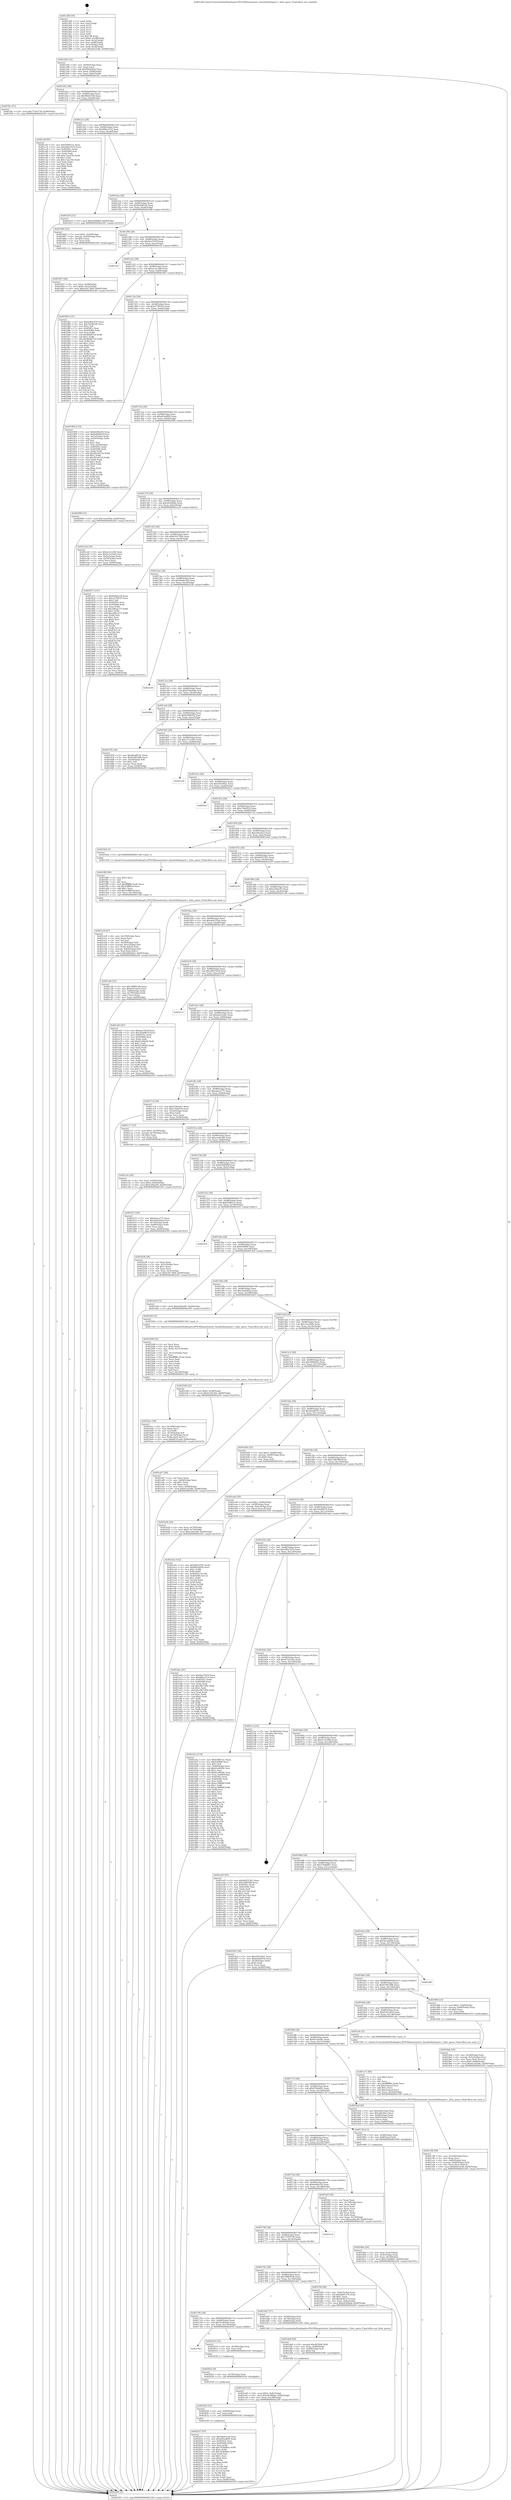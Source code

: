 digraph "0x401260" {
  label = "0x401260 (/mnt/c/Users/mathe/Desktop/tcc/POCII/binaries/extr_linuxfsnfsdexport.c_fsloc_parse_Final-ollvm.out::main(0))"
  labelloc = "t"
  node[shape=record]

  Entry [label="",width=0.3,height=0.3,shape=circle,fillcolor=black,style=filled]
  "0x401292" [label="{
     0x401292 [32]\l
     | [instrs]\l
     &nbsp;&nbsp;0x401292 \<+6\>: mov -0x94(%rbp),%eax\l
     &nbsp;&nbsp;0x401298 \<+2\>: mov %eax,%ecx\l
     &nbsp;&nbsp;0x40129a \<+6\>: sub $0x800cb81b,%ecx\l
     &nbsp;&nbsp;0x4012a0 \<+6\>: mov %eax,-0x98(%rbp)\l
     &nbsp;&nbsp;0x4012a6 \<+6\>: mov %ecx,-0x9c(%rbp)\l
     &nbsp;&nbsp;0x4012ac \<+6\>: je 0000000000401f4c \<main+0xcec\>\l
  }"]
  "0x401f4c" [label="{
     0x401f4c [15]\l
     | [instrs]\l
     &nbsp;&nbsp;0x401f4c \<+10\>: movl $0x77293739,-0x94(%rbp)\l
     &nbsp;&nbsp;0x401f56 \<+5\>: jmp 0000000000402295 \<main+0x1035\>\l
  }"]
  "0x4012b2" [label="{
     0x4012b2 [28]\l
     | [instrs]\l
     &nbsp;&nbsp;0x4012b2 \<+5\>: jmp 00000000004012b7 \<main+0x57\>\l
     &nbsp;&nbsp;0x4012b7 \<+6\>: mov -0x98(%rbp),%eax\l
     &nbsp;&nbsp;0x4012bd \<+5\>: sub $0x80d3c036,%eax\l
     &nbsp;&nbsp;0x4012c2 \<+6\>: mov %eax,-0xa0(%rbp)\l
     &nbsp;&nbsp;0x4012c8 \<+6\>: je 0000000000401cbf \<main+0xa5f\>\l
  }"]
  Exit [label="",width=0.3,height=0.3,shape=circle,fillcolor=black,style=filled,peripheries=2]
  "0x401cbf" [label="{
     0x401cbf [91]\l
     | [instrs]\l
     &nbsp;&nbsp;0x401cbf \<+5\>: mov $0xf348012c,%eax\l
     &nbsp;&nbsp;0x401cc4 \<+5\>: mov $0x40be7b7b,%ecx\l
     &nbsp;&nbsp;0x401cc9 \<+7\>: mov 0x40505c,%edx\l
     &nbsp;&nbsp;0x401cd0 \<+7\>: mov 0x405060,%esi\l
     &nbsp;&nbsp;0x401cd7 \<+2\>: mov %edx,%edi\l
     &nbsp;&nbsp;0x401cd9 \<+6\>: add $0xc7aea70a,%edi\l
     &nbsp;&nbsp;0x401cdf \<+3\>: sub $0x1,%edi\l
     &nbsp;&nbsp;0x401ce2 \<+6\>: sub $0xc7aea70a,%edi\l
     &nbsp;&nbsp;0x401ce8 \<+3\>: imul %edi,%edx\l
     &nbsp;&nbsp;0x401ceb \<+3\>: and $0x1,%edx\l
     &nbsp;&nbsp;0x401cee \<+3\>: cmp $0x0,%edx\l
     &nbsp;&nbsp;0x401cf1 \<+4\>: sete %r8b\l
     &nbsp;&nbsp;0x401cf5 \<+3\>: cmp $0xa,%esi\l
     &nbsp;&nbsp;0x401cf8 \<+4\>: setl %r9b\l
     &nbsp;&nbsp;0x401cfc \<+3\>: mov %r8b,%r10b\l
     &nbsp;&nbsp;0x401cff \<+3\>: and %r9b,%r10b\l
     &nbsp;&nbsp;0x401d02 \<+3\>: xor %r9b,%r8b\l
     &nbsp;&nbsp;0x401d05 \<+3\>: or %r8b,%r10b\l
     &nbsp;&nbsp;0x401d08 \<+4\>: test $0x1,%r10b\l
     &nbsp;&nbsp;0x401d0c \<+3\>: cmovne %ecx,%eax\l
     &nbsp;&nbsp;0x401d0f \<+6\>: mov %eax,-0x94(%rbp)\l
     &nbsp;&nbsp;0x401d15 \<+5\>: jmp 0000000000402295 \<main+0x1035\>\l
  }"]
  "0x4012ce" [label="{
     0x4012ce [28]\l
     | [instrs]\l
     &nbsp;&nbsp;0x4012ce \<+5\>: jmp 00000000004012d3 \<main+0x73\>\l
     &nbsp;&nbsp;0x4012d3 \<+6\>: mov -0x98(%rbp),%eax\l
     &nbsp;&nbsp;0x4012d9 \<+5\>: sub $0x866ce514,%eax\l
     &nbsp;&nbsp;0x4012de \<+6\>: mov %eax,-0xa4(%rbp)\l
     &nbsp;&nbsp;0x4012e4 \<+6\>: je 0000000000401b19 \<main+0x8b9\>\l
  }"]
  "0x402037" [label="{
     0x402037 [97]\l
     | [instrs]\l
     &nbsp;&nbsp;0x402037 \<+5\>: mov $0xb4b0e329,%ecx\l
     &nbsp;&nbsp;0x40203c \<+5\>: mov $0xa85ea809,%edx\l
     &nbsp;&nbsp;0x402041 \<+7\>: mov 0x40505c,%esi\l
     &nbsp;&nbsp;0x402048 \<+8\>: mov 0x405060,%r8d\l
     &nbsp;&nbsp;0x402050 \<+3\>: mov %esi,%r9d\l
     &nbsp;&nbsp;0x402053 \<+7\>: add $0x783b86dc,%r9d\l
     &nbsp;&nbsp;0x40205a \<+4\>: sub $0x1,%r9d\l
     &nbsp;&nbsp;0x40205e \<+7\>: sub $0x783b86dc,%r9d\l
     &nbsp;&nbsp;0x402065 \<+4\>: imul %r9d,%esi\l
     &nbsp;&nbsp;0x402069 \<+3\>: and $0x1,%esi\l
     &nbsp;&nbsp;0x40206c \<+3\>: cmp $0x0,%esi\l
     &nbsp;&nbsp;0x40206f \<+4\>: sete %r10b\l
     &nbsp;&nbsp;0x402073 \<+4\>: cmp $0xa,%r8d\l
     &nbsp;&nbsp;0x402077 \<+4\>: setl %r11b\l
     &nbsp;&nbsp;0x40207b \<+3\>: mov %r10b,%bl\l
     &nbsp;&nbsp;0x40207e \<+3\>: and %r11b,%bl\l
     &nbsp;&nbsp;0x402081 \<+3\>: xor %r11b,%r10b\l
     &nbsp;&nbsp;0x402084 \<+3\>: or %r10b,%bl\l
     &nbsp;&nbsp;0x402087 \<+3\>: test $0x1,%bl\l
     &nbsp;&nbsp;0x40208a \<+3\>: cmovne %edx,%ecx\l
     &nbsp;&nbsp;0x40208d \<+6\>: mov %ecx,-0x94(%rbp)\l
     &nbsp;&nbsp;0x402093 \<+5\>: jmp 0000000000402295 \<main+0x1035\>\l
  }"]
  "0x401b19" [label="{
     0x401b19 [15]\l
     | [instrs]\l
     &nbsp;&nbsp;0x401b19 \<+10\>: movl $0xf249849f,-0x94(%rbp)\l
     &nbsp;&nbsp;0x401b23 \<+5\>: jmp 0000000000402295 \<main+0x1035\>\l
  }"]
  "0x4012ea" [label="{
     0x4012ea [28]\l
     | [instrs]\l
     &nbsp;&nbsp;0x4012ea \<+5\>: jmp 00000000004012ef \<main+0x8f\>\l
     &nbsp;&nbsp;0x4012ef \<+6\>: mov -0x98(%rbp),%eax\l
     &nbsp;&nbsp;0x4012f5 \<+5\>: sub $0x8c6a853d,%eax\l
     &nbsp;&nbsp;0x4012fa \<+6\>: mov %eax,-0xa8(%rbp)\l
     &nbsp;&nbsp;0x401300 \<+6\>: je 0000000000401840 \<main+0x5e0\>\l
  }"]
  "0x40202b" [label="{
     0x40202b [12]\l
     | [instrs]\l
     &nbsp;&nbsp;0x40202b \<+4\>: mov -0x80(%rbp),%rax\l
     &nbsp;&nbsp;0x40202f \<+3\>: mov %rax,%rdi\l
     &nbsp;&nbsp;0x402032 \<+5\>: call 0000000000401030 \<free@plt\>\l
     | [calls]\l
     &nbsp;&nbsp;0x401030 \{1\} (unknown)\l
  }"]
  "0x401840" [label="{
     0x401840 [23]\l
     | [instrs]\l
     &nbsp;&nbsp;0x401840 \<+7\>: movl $0x1,-0x50(%rbp)\l
     &nbsp;&nbsp;0x401847 \<+4\>: movslq -0x50(%rbp),%rax\l
     &nbsp;&nbsp;0x40184b \<+4\>: shl $0x3,%rax\l
     &nbsp;&nbsp;0x40184f \<+3\>: mov %rax,%rdi\l
     &nbsp;&nbsp;0x401852 \<+5\>: call 0000000000401050 \<malloc@plt\>\l
     | [calls]\l
     &nbsp;&nbsp;0x401050 \{1\} (unknown)\l
  }"]
  "0x401306" [label="{
     0x401306 [28]\l
     | [instrs]\l
     &nbsp;&nbsp;0x401306 \<+5\>: jmp 000000000040130b \<main+0xab\>\l
     &nbsp;&nbsp;0x40130b \<+6\>: mov -0x98(%rbp),%eax\l
     &nbsp;&nbsp;0x401311 \<+5\>: sub $0x9aa7925f,%eax\l
     &nbsp;&nbsp;0x401316 \<+6\>: mov %eax,-0xac(%rbp)\l
     &nbsp;&nbsp;0x40131c \<+6\>: je 00000000004021f2 \<main+0xf92\>\l
  }"]
  "0x402022" [label="{
     0x402022 [9]\l
     | [instrs]\l
     &nbsp;&nbsp;0x402022 \<+4\>: mov -0x70(%rbp),%rdi\l
     &nbsp;&nbsp;0x402026 \<+5\>: call 0000000000401030 \<free@plt\>\l
     | [calls]\l
     &nbsp;&nbsp;0x401030 \{1\} (unknown)\l
  }"]
  "0x4021f2" [label="{
     0x4021f2\l
  }", style=dashed]
  "0x401322" [label="{
     0x401322 [28]\l
     | [instrs]\l
     &nbsp;&nbsp;0x401322 \<+5\>: jmp 0000000000401327 \<main+0xc7\>\l
     &nbsp;&nbsp;0x401327 \<+6\>: mov -0x98(%rbp),%eax\l
     &nbsp;&nbsp;0x40132d \<+5\>: sub $0xa1a1cc86,%eax\l
     &nbsp;&nbsp;0x401332 \<+6\>: mov %eax,-0xb0(%rbp)\l
     &nbsp;&nbsp;0x401338 \<+6\>: je 0000000000401f83 \<main+0xd23\>\l
  }"]
  "0x4017ba" [label="{
     0x4017ba\l
  }", style=dashed]
  "0x401f83" [label="{
     0x401f83 [147]\l
     | [instrs]\l
     &nbsp;&nbsp;0x401f83 \<+5\>: mov $0xb4b0e329,%eax\l
     &nbsp;&nbsp;0x401f88 \<+5\>: mov $0x7bc8b5eb,%ecx\l
     &nbsp;&nbsp;0x401f8d \<+2\>: mov $0x1,%dl\l
     &nbsp;&nbsp;0x401f8f \<+7\>: mov 0x40505c,%esi\l
     &nbsp;&nbsp;0x401f96 \<+7\>: mov 0x405060,%edi\l
     &nbsp;&nbsp;0x401f9d \<+3\>: mov %esi,%r8d\l
     &nbsp;&nbsp;0x401fa0 \<+7\>: sub $0xf64bf71d,%r8d\l
     &nbsp;&nbsp;0x401fa7 \<+4\>: sub $0x1,%r8d\l
     &nbsp;&nbsp;0x401fab \<+7\>: add $0xf64bf71d,%r8d\l
     &nbsp;&nbsp;0x401fb2 \<+4\>: imul %r8d,%esi\l
     &nbsp;&nbsp;0x401fb6 \<+3\>: and $0x1,%esi\l
     &nbsp;&nbsp;0x401fb9 \<+3\>: cmp $0x0,%esi\l
     &nbsp;&nbsp;0x401fbc \<+4\>: sete %r9b\l
     &nbsp;&nbsp;0x401fc0 \<+3\>: cmp $0xa,%edi\l
     &nbsp;&nbsp;0x401fc3 \<+4\>: setl %r10b\l
     &nbsp;&nbsp;0x401fc7 \<+3\>: mov %r9b,%r11b\l
     &nbsp;&nbsp;0x401fca \<+4\>: xor $0xff,%r11b\l
     &nbsp;&nbsp;0x401fce \<+3\>: mov %r10b,%bl\l
     &nbsp;&nbsp;0x401fd1 \<+3\>: xor $0xff,%bl\l
     &nbsp;&nbsp;0x401fd4 \<+3\>: xor $0x0,%dl\l
     &nbsp;&nbsp;0x401fd7 \<+3\>: mov %r11b,%r14b\l
     &nbsp;&nbsp;0x401fda \<+4\>: and $0x0,%r14b\l
     &nbsp;&nbsp;0x401fde \<+3\>: and %dl,%r9b\l
     &nbsp;&nbsp;0x401fe1 \<+3\>: mov %bl,%r15b\l
     &nbsp;&nbsp;0x401fe4 \<+4\>: and $0x0,%r15b\l
     &nbsp;&nbsp;0x401fe8 \<+3\>: and %dl,%r10b\l
     &nbsp;&nbsp;0x401feb \<+3\>: or %r9b,%r14b\l
     &nbsp;&nbsp;0x401fee \<+3\>: or %r10b,%r15b\l
     &nbsp;&nbsp;0x401ff1 \<+3\>: xor %r15b,%r14b\l
     &nbsp;&nbsp;0x401ff4 \<+3\>: or %bl,%r11b\l
     &nbsp;&nbsp;0x401ff7 \<+4\>: xor $0xff,%r11b\l
     &nbsp;&nbsp;0x401ffb \<+3\>: or $0x0,%dl\l
     &nbsp;&nbsp;0x401ffe \<+3\>: and %dl,%r11b\l
     &nbsp;&nbsp;0x402001 \<+3\>: or %r11b,%r14b\l
     &nbsp;&nbsp;0x402004 \<+4\>: test $0x1,%r14b\l
     &nbsp;&nbsp;0x402008 \<+3\>: cmovne %ecx,%eax\l
     &nbsp;&nbsp;0x40200b \<+6\>: mov %eax,-0x94(%rbp)\l
     &nbsp;&nbsp;0x402011 \<+5\>: jmp 0000000000402295 \<main+0x1035\>\l
  }"]
  "0x40133e" [label="{
     0x40133e [28]\l
     | [instrs]\l
     &nbsp;&nbsp;0x40133e \<+5\>: jmp 0000000000401343 \<main+0xe3\>\l
     &nbsp;&nbsp;0x401343 \<+6\>: mov -0x98(%rbp),%eax\l
     &nbsp;&nbsp;0x401349 \<+5\>: sub $0xa379f105,%eax\l
     &nbsp;&nbsp;0x40134e \<+6\>: mov %eax,-0xb4(%rbp)\l
     &nbsp;&nbsp;0x401354 \<+6\>: je 0000000000401904 \<main+0x6a4\>\l
  }"]
  "0x402016" [label="{
     0x402016 [12]\l
     | [instrs]\l
     &nbsp;&nbsp;0x402016 \<+4\>: mov -0x58(%rbp),%rax\l
     &nbsp;&nbsp;0x40201a \<+3\>: mov %rax,%rdi\l
     &nbsp;&nbsp;0x40201d \<+5\>: call 0000000000401030 \<free@plt\>\l
     | [calls]\l
     &nbsp;&nbsp;0x401030 \{1\} (unknown)\l
  }"]
  "0x401904" [label="{
     0x401904 [114]\l
     | [instrs]\l
     &nbsp;&nbsp;0x401904 \<+5\>: mov $0x6a90a1f4,%eax\l
     &nbsp;&nbsp;0x401909 \<+5\>: mov $0xbe006d5f,%ecx\l
     &nbsp;&nbsp;0x40190e \<+3\>: mov -0x5c(%rbp),%edx\l
     &nbsp;&nbsp;0x401911 \<+3\>: cmp -0x50(%rbp),%edx\l
     &nbsp;&nbsp;0x401914 \<+4\>: setl %sil\l
     &nbsp;&nbsp;0x401918 \<+4\>: and $0x1,%sil\l
     &nbsp;&nbsp;0x40191c \<+4\>: mov %sil,-0x29(%rbp)\l
     &nbsp;&nbsp;0x401920 \<+7\>: mov 0x40505c,%edx\l
     &nbsp;&nbsp;0x401927 \<+7\>: mov 0x405060,%edi\l
     &nbsp;&nbsp;0x40192e \<+3\>: mov %edx,%r8d\l
     &nbsp;&nbsp;0x401931 \<+7\>: add $0x281a6134,%r8d\l
     &nbsp;&nbsp;0x401938 \<+4\>: sub $0x1,%r8d\l
     &nbsp;&nbsp;0x40193c \<+7\>: sub $0x281a6134,%r8d\l
     &nbsp;&nbsp;0x401943 \<+4\>: imul %r8d,%edx\l
     &nbsp;&nbsp;0x401947 \<+3\>: and $0x1,%edx\l
     &nbsp;&nbsp;0x40194a \<+3\>: cmp $0x0,%edx\l
     &nbsp;&nbsp;0x40194d \<+4\>: sete %sil\l
     &nbsp;&nbsp;0x401951 \<+3\>: cmp $0xa,%edi\l
     &nbsp;&nbsp;0x401954 \<+4\>: setl %r9b\l
     &nbsp;&nbsp;0x401958 \<+3\>: mov %sil,%r10b\l
     &nbsp;&nbsp;0x40195b \<+3\>: and %r9b,%r10b\l
     &nbsp;&nbsp;0x40195e \<+3\>: xor %r9b,%sil\l
     &nbsp;&nbsp;0x401961 \<+3\>: or %sil,%r10b\l
     &nbsp;&nbsp;0x401964 \<+4\>: test $0x1,%r10b\l
     &nbsp;&nbsp;0x401968 \<+3\>: cmovne %ecx,%eax\l
     &nbsp;&nbsp;0x40196b \<+6\>: mov %eax,-0x94(%rbp)\l
     &nbsp;&nbsp;0x401971 \<+5\>: jmp 0000000000402295 \<main+0x1035\>\l
  }"]
  "0x40135a" [label="{
     0x40135a [28]\l
     | [instrs]\l
     &nbsp;&nbsp;0x40135a \<+5\>: jmp 000000000040135f \<main+0xff\>\l
     &nbsp;&nbsp;0x40135f \<+6\>: mov -0x98(%rbp),%eax\l
     &nbsp;&nbsp;0x401365 \<+5\>: sub $0xa85ea809,%eax\l
     &nbsp;&nbsp;0x40136a \<+6\>: mov %eax,-0xb8(%rbp)\l
     &nbsp;&nbsp;0x401370 \<+6\>: je 0000000000402098 \<main+0xe38\>\l
  }"]
  "0x401ebe" [label="{
     0x401ebe [142]\l
     | [instrs]\l
     &nbsp;&nbsp;0x401ebe \<+5\>: mov $0xd4452561,%edx\l
     &nbsp;&nbsp;0x401ec3 \<+5\>: mov $0x800cb81b,%esi\l
     &nbsp;&nbsp;0x401ec8 \<+3\>: mov $0x1,%r8b\l
     &nbsp;&nbsp;0x401ecb \<+3\>: xor %r9d,%r9d\l
     &nbsp;&nbsp;0x401ece \<+8\>: mov 0x40505c,%r10d\l
     &nbsp;&nbsp;0x401ed6 \<+8\>: mov 0x405060,%r11d\l
     &nbsp;&nbsp;0x401ede \<+4\>: sub $0x1,%r9d\l
     &nbsp;&nbsp;0x401ee2 \<+3\>: mov %r10d,%ebx\l
     &nbsp;&nbsp;0x401ee5 \<+3\>: add %r9d,%ebx\l
     &nbsp;&nbsp;0x401ee8 \<+4\>: imul %ebx,%r10d\l
     &nbsp;&nbsp;0x401eec \<+4\>: and $0x1,%r10d\l
     &nbsp;&nbsp;0x401ef0 \<+4\>: cmp $0x0,%r10d\l
     &nbsp;&nbsp;0x401ef4 \<+4\>: sete %r14b\l
     &nbsp;&nbsp;0x401ef8 \<+4\>: cmp $0xa,%r11d\l
     &nbsp;&nbsp;0x401efc \<+4\>: setl %r15b\l
     &nbsp;&nbsp;0x401f00 \<+3\>: mov %r14b,%r12b\l
     &nbsp;&nbsp;0x401f03 \<+4\>: xor $0xff,%r12b\l
     &nbsp;&nbsp;0x401f07 \<+3\>: mov %r15b,%r13b\l
     &nbsp;&nbsp;0x401f0a \<+4\>: xor $0xff,%r13b\l
     &nbsp;&nbsp;0x401f0e \<+4\>: xor $0x0,%r8b\l
     &nbsp;&nbsp;0x401f12 \<+3\>: mov %r12b,%al\l
     &nbsp;&nbsp;0x401f15 \<+2\>: and $0x0,%al\l
     &nbsp;&nbsp;0x401f17 \<+3\>: and %r8b,%r14b\l
     &nbsp;&nbsp;0x401f1a \<+3\>: mov %r13b,%cl\l
     &nbsp;&nbsp;0x401f1d \<+3\>: and $0x0,%cl\l
     &nbsp;&nbsp;0x401f20 \<+3\>: and %r8b,%r15b\l
     &nbsp;&nbsp;0x401f23 \<+3\>: or %r14b,%al\l
     &nbsp;&nbsp;0x401f26 \<+3\>: or %r15b,%cl\l
     &nbsp;&nbsp;0x401f29 \<+2\>: xor %cl,%al\l
     &nbsp;&nbsp;0x401f2b \<+3\>: or %r13b,%r12b\l
     &nbsp;&nbsp;0x401f2e \<+4\>: xor $0xff,%r12b\l
     &nbsp;&nbsp;0x401f32 \<+4\>: or $0x0,%r8b\l
     &nbsp;&nbsp;0x401f36 \<+3\>: and %r8b,%r12b\l
     &nbsp;&nbsp;0x401f39 \<+3\>: or %r12b,%al\l
     &nbsp;&nbsp;0x401f3c \<+2\>: test $0x1,%al\l
     &nbsp;&nbsp;0x401f3e \<+3\>: cmovne %esi,%edx\l
     &nbsp;&nbsp;0x401f41 \<+6\>: mov %edx,-0x94(%rbp)\l
     &nbsp;&nbsp;0x401f47 \<+5\>: jmp 0000000000402295 \<main+0x1035\>\l
  }"]
  "0x402098" [label="{
     0x402098 [15]\l
     | [instrs]\l
     &nbsp;&nbsp;0x402098 \<+10\>: movl $0x1eac058a,-0x94(%rbp)\l
     &nbsp;&nbsp;0x4020a2 \<+5\>: jmp 0000000000402295 \<main+0x1035\>\l
  }"]
  "0x401376" [label="{
     0x401376 [28]\l
     | [instrs]\l
     &nbsp;&nbsp;0x401376 \<+5\>: jmp 000000000040137b \<main+0x11b\>\l
     &nbsp;&nbsp;0x40137b \<+6\>: mov -0x98(%rbp),%eax\l
     &nbsp;&nbsp;0x401381 \<+5\>: sub $0xa9c49bda,%eax\l
     &nbsp;&nbsp;0x401386 \<+6\>: mov %eax,-0xbc(%rbp)\l
     &nbsp;&nbsp;0x40138c \<+6\>: je 0000000000401e24 \<main+0xbc4\>\l
  }"]
  "0x401e05" [label="{
     0x401e05 [31]\l
     | [instrs]\l
     &nbsp;&nbsp;0x401e05 \<+10\>: movl $0x0,-0x8c(%rbp)\l
     &nbsp;&nbsp;0x401e0f \<+10\>: movl $0xa9c49bda,-0x94(%rbp)\l
     &nbsp;&nbsp;0x401e19 \<+6\>: mov %eax,-0x168(%rbp)\l
     &nbsp;&nbsp;0x401e1f \<+5\>: jmp 0000000000402295 \<main+0x1035\>\l
  }"]
  "0x401e24" [label="{
     0x401e24 [33]\l
     | [instrs]\l
     &nbsp;&nbsp;0x401e24 \<+5\>: mov $0xa1a1cc86,%eax\l
     &nbsp;&nbsp;0x401e29 \<+5\>: mov $0x4c1e1044,%ecx\l
     &nbsp;&nbsp;0x401e2e \<+6\>: mov -0x8c(%rbp),%edx\l
     &nbsp;&nbsp;0x401e34 \<+3\>: cmp -0x50(%rbp),%edx\l
     &nbsp;&nbsp;0x401e37 \<+3\>: cmovl %ecx,%eax\l
     &nbsp;&nbsp;0x401e3a \<+6\>: mov %eax,-0x94(%rbp)\l
     &nbsp;&nbsp;0x401e40 \<+5\>: jmp 0000000000402295 \<main+0x1035\>\l
  }"]
  "0x401392" [label="{
     0x401392 [28]\l
     | [instrs]\l
     &nbsp;&nbsp;0x401392 \<+5\>: jmp 0000000000401397 \<main+0x137\>\l
     &nbsp;&nbsp;0x401397 \<+6\>: mov -0x98(%rbp),%eax\l
     &nbsp;&nbsp;0x40139d \<+5\>: sub $0xb34176b9,%eax\l
     &nbsp;&nbsp;0x4013a2 \<+6\>: mov %eax,-0xc0(%rbp)\l
     &nbsp;&nbsp;0x4013a8 \<+6\>: je 0000000000401871 \<main+0x611\>\l
  }"]
  "0x401de8" [label="{
     0x401de8 [29]\l
     | [instrs]\l
     &nbsp;&nbsp;0x401de8 \<+10\>: movabs $0x4030b6,%rdi\l
     &nbsp;&nbsp;0x401df2 \<+6\>: mov %eax,-0x88(%rbp)\l
     &nbsp;&nbsp;0x401df8 \<+6\>: mov -0x88(%rbp),%esi\l
     &nbsp;&nbsp;0x401dfe \<+2\>: mov $0x0,%al\l
     &nbsp;&nbsp;0x401e00 \<+5\>: call 0000000000401040 \<printf@plt\>\l
     | [calls]\l
     &nbsp;&nbsp;0x401040 \{1\} (unknown)\l
  }"]
  "0x401871" [label="{
     0x401871 [147]\l
     | [instrs]\l
     &nbsp;&nbsp;0x401871 \<+5\>: mov $0x6a90a1f4,%eax\l
     &nbsp;&nbsp;0x401876 \<+5\>: mov $0xa379f105,%ecx\l
     &nbsp;&nbsp;0x40187b \<+2\>: mov $0x1,%dl\l
     &nbsp;&nbsp;0x40187d \<+7\>: mov 0x40505c,%esi\l
     &nbsp;&nbsp;0x401884 \<+7\>: mov 0x405060,%edi\l
     &nbsp;&nbsp;0x40188b \<+3\>: mov %esi,%r8d\l
     &nbsp;&nbsp;0x40188e \<+7\>: sub $0x3d9ea275,%r8d\l
     &nbsp;&nbsp;0x401895 \<+4\>: sub $0x1,%r8d\l
     &nbsp;&nbsp;0x401899 \<+7\>: add $0x3d9ea275,%r8d\l
     &nbsp;&nbsp;0x4018a0 \<+4\>: imul %r8d,%esi\l
     &nbsp;&nbsp;0x4018a4 \<+3\>: and $0x1,%esi\l
     &nbsp;&nbsp;0x4018a7 \<+3\>: cmp $0x0,%esi\l
     &nbsp;&nbsp;0x4018aa \<+4\>: sete %r9b\l
     &nbsp;&nbsp;0x4018ae \<+3\>: cmp $0xa,%edi\l
     &nbsp;&nbsp;0x4018b1 \<+4\>: setl %r10b\l
     &nbsp;&nbsp;0x4018b5 \<+3\>: mov %r9b,%r11b\l
     &nbsp;&nbsp;0x4018b8 \<+4\>: xor $0xff,%r11b\l
     &nbsp;&nbsp;0x4018bc \<+3\>: mov %r10b,%bl\l
     &nbsp;&nbsp;0x4018bf \<+3\>: xor $0xff,%bl\l
     &nbsp;&nbsp;0x4018c2 \<+3\>: xor $0x1,%dl\l
     &nbsp;&nbsp;0x4018c5 \<+3\>: mov %r11b,%r14b\l
     &nbsp;&nbsp;0x4018c8 \<+4\>: and $0xff,%r14b\l
     &nbsp;&nbsp;0x4018cc \<+3\>: and %dl,%r9b\l
     &nbsp;&nbsp;0x4018cf \<+3\>: mov %bl,%r15b\l
     &nbsp;&nbsp;0x4018d2 \<+4\>: and $0xff,%r15b\l
     &nbsp;&nbsp;0x4018d6 \<+3\>: and %dl,%r10b\l
     &nbsp;&nbsp;0x4018d9 \<+3\>: or %r9b,%r14b\l
     &nbsp;&nbsp;0x4018dc \<+3\>: or %r10b,%r15b\l
     &nbsp;&nbsp;0x4018df \<+3\>: xor %r15b,%r14b\l
     &nbsp;&nbsp;0x4018e2 \<+3\>: or %bl,%r11b\l
     &nbsp;&nbsp;0x4018e5 \<+4\>: xor $0xff,%r11b\l
     &nbsp;&nbsp;0x4018e9 \<+3\>: or $0x1,%dl\l
     &nbsp;&nbsp;0x4018ec \<+3\>: and %dl,%r11b\l
     &nbsp;&nbsp;0x4018ef \<+3\>: or %r11b,%r14b\l
     &nbsp;&nbsp;0x4018f2 \<+4\>: test $0x1,%r14b\l
     &nbsp;&nbsp;0x4018f6 \<+3\>: cmovne %ecx,%eax\l
     &nbsp;&nbsp;0x4018f9 \<+6\>: mov %eax,-0x94(%rbp)\l
     &nbsp;&nbsp;0x4018ff \<+5\>: jmp 0000000000402295 \<main+0x1035\>\l
  }"]
  "0x4013ae" [label="{
     0x4013ae [28]\l
     | [instrs]\l
     &nbsp;&nbsp;0x4013ae \<+5\>: jmp 00000000004013b3 \<main+0x153\>\l
     &nbsp;&nbsp;0x4013b3 \<+6\>: mov -0x98(%rbp),%eax\l
     &nbsp;&nbsp;0x4013b9 \<+5\>: sub $0xb4b0e329,%eax\l
     &nbsp;&nbsp;0x4013be \<+6\>: mov %eax,-0xc4(%rbp)\l
     &nbsp;&nbsp;0x4013c4 \<+6\>: je 0000000000402256 \<main+0xff6\>\l
  }"]
  "0x40179e" [label="{
     0x40179e [28]\l
     | [instrs]\l
     &nbsp;&nbsp;0x40179e \<+5\>: jmp 00000000004017a3 \<main+0x543\>\l
     &nbsp;&nbsp;0x4017a3 \<+6\>: mov -0x98(%rbp),%eax\l
     &nbsp;&nbsp;0x4017a9 \<+5\>: sub $0x7bc8b5eb,%eax\l
     &nbsp;&nbsp;0x4017ae \<+6\>: mov %eax,-0x154(%rbp)\l
     &nbsp;&nbsp;0x4017b4 \<+6\>: je 0000000000402016 \<main+0xdb6\>\l
  }"]
  "0x402256" [label="{
     0x402256\l
  }", style=dashed]
  "0x4013ca" [label="{
     0x4013ca [28]\l
     | [instrs]\l
     &nbsp;&nbsp;0x4013ca \<+5\>: jmp 00000000004013cf \<main+0x16f\>\l
     &nbsp;&nbsp;0x4013cf \<+6\>: mov -0x98(%rbp),%eax\l
     &nbsp;&nbsp;0x4013d5 \<+5\>: sub $0xb7bade8a,%eax\l
     &nbsp;&nbsp;0x4013da \<+6\>: mov %eax,-0xc8(%rbp)\l
     &nbsp;&nbsp;0x4013e0 \<+6\>: je 00000000004020b6 \<main+0xe56\>\l
  }"]
  "0x401dd7" [label="{
     0x401dd7 [17]\l
     | [instrs]\l
     &nbsp;&nbsp;0x401dd7 \<+4\>: mov -0x58(%rbp),%rdi\l
     &nbsp;&nbsp;0x401ddb \<+4\>: mov -0x70(%rbp),%rsi\l
     &nbsp;&nbsp;0x401ddf \<+4\>: mov -0x80(%rbp),%rdx\l
     &nbsp;&nbsp;0x401de3 \<+5\>: call 0000000000401240 \<fsloc_parse\>\l
     | [calls]\l
     &nbsp;&nbsp;0x401240 \{1\} (/mnt/c/Users/mathe/Desktop/tcc/POCII/binaries/extr_linuxfsnfsdexport.c_fsloc_parse_Final-ollvm.out::fsloc_parse)\l
  }"]
  "0x4020b6" [label="{
     0x4020b6\l
  }", style=dashed]
  "0x4013e6" [label="{
     0x4013e6 [28]\l
     | [instrs]\l
     &nbsp;&nbsp;0x4013e6 \<+5\>: jmp 00000000004013eb \<main+0x18b\>\l
     &nbsp;&nbsp;0x4013eb \<+6\>: mov -0x98(%rbp),%eax\l
     &nbsp;&nbsp;0x4013f1 \<+5\>: sub $0xbe006d5f,%eax\l
     &nbsp;&nbsp;0x4013f6 \<+6\>: mov %eax,-0xcc(%rbp)\l
     &nbsp;&nbsp;0x4013fc \<+6\>: je 0000000000401976 \<main+0x716\>\l
  }"]
  "0x401782" [label="{
     0x401782 [28]\l
     | [instrs]\l
     &nbsp;&nbsp;0x401782 \<+5\>: jmp 0000000000401787 \<main+0x527\>\l
     &nbsp;&nbsp;0x401787 \<+6\>: mov -0x98(%rbp),%eax\l
     &nbsp;&nbsp;0x40178d \<+5\>: sub $0x788697e8,%eax\l
     &nbsp;&nbsp;0x401792 \<+6\>: mov %eax,-0x150(%rbp)\l
     &nbsp;&nbsp;0x401798 \<+6\>: je 0000000000401dd7 \<main+0xb77\>\l
  }"]
  "0x401976" [label="{
     0x401976 [30]\l
     | [instrs]\l
     &nbsp;&nbsp;0x401976 \<+5\>: mov $0x2bad8741,%eax\l
     &nbsp;&nbsp;0x40197b \<+5\>: mov $0x6108149b,%ecx\l
     &nbsp;&nbsp;0x401980 \<+3\>: mov -0x29(%rbp),%dl\l
     &nbsp;&nbsp;0x401983 \<+3\>: test $0x1,%dl\l
     &nbsp;&nbsp;0x401986 \<+3\>: cmovne %ecx,%eax\l
     &nbsp;&nbsp;0x401989 \<+6\>: mov %eax,-0x94(%rbp)\l
     &nbsp;&nbsp;0x40198f \<+5\>: jmp 0000000000402295 \<main+0x1035\>\l
  }"]
  "0x401402" [label="{
     0x401402 [28]\l
     | [instrs]\l
     &nbsp;&nbsp;0x401402 \<+5\>: jmp 0000000000401407 \<main+0x1a7\>\l
     &nbsp;&nbsp;0x401407 \<+6\>: mov -0x98(%rbp),%eax\l
     &nbsp;&nbsp;0x40140d \<+5\>: sub $0xc311e095,%eax\l
     &nbsp;&nbsp;0x401412 \<+6\>: mov %eax,-0xd0(%rbp)\l
     &nbsp;&nbsp;0x401418 \<+6\>: je 00000000004021a9 \<main+0xf49\>\l
  }"]
  "0x401f5b" [label="{
     0x401f5b [40]\l
     | [instrs]\l
     &nbsp;&nbsp;0x401f5b \<+6\>: mov -0x8c(%rbp),%eax\l
     &nbsp;&nbsp;0x401f61 \<+5\>: sub $0xbfe81a74,%eax\l
     &nbsp;&nbsp;0x401f66 \<+3\>: add $0x1,%eax\l
     &nbsp;&nbsp;0x401f69 \<+5\>: add $0xbfe81a74,%eax\l
     &nbsp;&nbsp;0x401f6e \<+6\>: mov %eax,-0x8c(%rbp)\l
     &nbsp;&nbsp;0x401f74 \<+10\>: movl $0xa9c49bda,-0x94(%rbp)\l
     &nbsp;&nbsp;0x401f7e \<+5\>: jmp 0000000000402295 \<main+0x1035\>\l
  }"]
  "0x4021a9" [label="{
     0x4021a9\l
  }", style=dashed]
  "0x40141e" [label="{
     0x40141e [28]\l
     | [instrs]\l
     &nbsp;&nbsp;0x40141e \<+5\>: jmp 0000000000401423 \<main+0x1c3\>\l
     &nbsp;&nbsp;0x401423 \<+6\>: mov -0x98(%rbp),%eax\l
     &nbsp;&nbsp;0x401429 \<+5\>: sub $0xc49140a1,%eax\l
     &nbsp;&nbsp;0x40142e \<+6\>: mov %eax,-0xd4(%rbp)\l
     &nbsp;&nbsp;0x401434 \<+6\>: je 00000000004020a7 \<main+0xe47\>\l
  }"]
  "0x401766" [label="{
     0x401766 [28]\l
     | [instrs]\l
     &nbsp;&nbsp;0x401766 \<+5\>: jmp 000000000040176b \<main+0x50b\>\l
     &nbsp;&nbsp;0x40176b \<+6\>: mov -0x98(%rbp),%eax\l
     &nbsp;&nbsp;0x401771 \<+5\>: sub $0x77293739,%eax\l
     &nbsp;&nbsp;0x401776 \<+6\>: mov %eax,-0x14c(%rbp)\l
     &nbsp;&nbsp;0x40177c \<+6\>: je 0000000000401f5b \<main+0xcfb\>\l
  }"]
  "0x4020a7" [label="{
     0x4020a7\l
  }", style=dashed]
  "0x40143a" [label="{
     0x40143a [28]\l
     | [instrs]\l
     &nbsp;&nbsp;0x40143a \<+5\>: jmp 000000000040143f \<main+0x1df\>\l
     &nbsp;&nbsp;0x40143f \<+6\>: mov -0x98(%rbp),%eax\l
     &nbsp;&nbsp;0x401445 \<+5\>: sub $0xc78dc819,%eax\l
     &nbsp;&nbsp;0x40144a \<+6\>: mov %eax,-0xd8(%rbp)\l
     &nbsp;&nbsp;0x401450 \<+6\>: je 00000000004017e2 \<main+0x582\>\l
  }"]
  "0x4021e3" [label="{
     0x4021e3\l
  }", style=dashed]
  "0x4017e2" [label="{
     0x4017e2\l
  }", style=dashed]
  "0x401456" [label="{
     0x401456 [28]\l
     | [instrs]\l
     &nbsp;&nbsp;0x401456 \<+5\>: jmp 000000000040145b \<main+0x1fb\>\l
     &nbsp;&nbsp;0x40145b \<+6\>: mov -0x98(%rbp),%eax\l
     &nbsp;&nbsp;0x401461 \<+5\>: sub $0xcfde2be3,%eax\l
     &nbsp;&nbsp;0x401466 \<+6\>: mov %eax,-0xdc(%rbp)\l
     &nbsp;&nbsp;0x40146c \<+6\>: je 00000000004019eb \<main+0x78b\>\l
  }"]
  "0x401c99" [label="{
     0x401c99 [38]\l
     | [instrs]\l
     &nbsp;&nbsp;0x401c99 \<+6\>: mov -0x164(%rbp),%ecx\l
     &nbsp;&nbsp;0x401c9f \<+3\>: imul %eax,%ecx\l
     &nbsp;&nbsp;0x401ca2 \<+4\>: mov -0x80(%rbp),%rsi\l
     &nbsp;&nbsp;0x401ca6 \<+7\>: movslq -0x84(%rbp),%rdi\l
     &nbsp;&nbsp;0x401cad \<+3\>: mov %ecx,(%rsi,%rdi,4)\l
     &nbsp;&nbsp;0x401cb0 \<+10\>: movl $0x80d3c036,-0x94(%rbp)\l
     &nbsp;&nbsp;0x401cba \<+5\>: jmp 0000000000402295 \<main+0x1035\>\l
  }"]
  "0x4019eb" [label="{
     0x4019eb [5]\l
     | [instrs]\l
     &nbsp;&nbsp;0x4019eb \<+5\>: call 0000000000401160 \<next_i\>\l
     | [calls]\l
     &nbsp;&nbsp;0x401160 \{1\} (/mnt/c/Users/mathe/Desktop/tcc/POCII/binaries/extr_linuxfsnfsdexport.c_fsloc_parse_Final-ollvm.out::next_i)\l
  }"]
  "0x401472" [label="{
     0x401472 [28]\l
     | [instrs]\l
     &nbsp;&nbsp;0x401472 \<+5\>: jmp 0000000000401477 \<main+0x217\>\l
     &nbsp;&nbsp;0x401477 \<+6\>: mov -0x98(%rbp),%eax\l
     &nbsp;&nbsp;0x40147d \<+5\>: sub $0xd4452561,%eax\l
     &nbsp;&nbsp;0x401482 \<+6\>: mov %eax,-0xe0(%rbp)\l
     &nbsp;&nbsp;0x401488 \<+6\>: je 0000000000402229 \<main+0xfc9\>\l
  }"]
  "0x401c71" [label="{
     0x401c71 [40]\l
     | [instrs]\l
     &nbsp;&nbsp;0x401c71 \<+5\>: mov $0x2,%ecx\l
     &nbsp;&nbsp;0x401c76 \<+1\>: cltd\l
     &nbsp;&nbsp;0x401c77 \<+2\>: idiv %ecx\l
     &nbsp;&nbsp;0x401c79 \<+6\>: imul $0xfffffffe,%edx,%ecx\l
     &nbsp;&nbsp;0x401c7f \<+6\>: sub $0x25aeacf,%ecx\l
     &nbsp;&nbsp;0x401c85 \<+3\>: add $0x1,%ecx\l
     &nbsp;&nbsp;0x401c88 \<+6\>: add $0x25aeacf,%ecx\l
     &nbsp;&nbsp;0x401c8e \<+6\>: mov %ecx,-0x164(%rbp)\l
     &nbsp;&nbsp;0x401c94 \<+5\>: call 0000000000401160 \<next_i\>\l
     | [calls]\l
     &nbsp;&nbsp;0x401160 \{1\} (/mnt/c/Users/mathe/Desktop/tcc/POCII/binaries/extr_linuxfsnfsdexport.c_fsloc_parse_Final-ollvm.out::next_i)\l
  }"]
  "0x402229" [label="{
     0x402229\l
  }", style=dashed]
  "0x40148e" [label="{
     0x40148e [28]\l
     | [instrs]\l
     &nbsp;&nbsp;0x40148e \<+5\>: jmp 0000000000401493 \<main+0x233\>\l
     &nbsp;&nbsp;0x401493 \<+6\>: mov -0x98(%rbp),%eax\l
     &nbsp;&nbsp;0x401499 \<+5\>: sub $0xe2f4ee85,%eax\l
     &nbsp;&nbsp;0x40149e \<+6\>: mov %eax,-0xe4(%rbp)\l
     &nbsp;&nbsp;0x4014a4 \<+6\>: je 0000000000401c4b \<main+0x9eb\>\l
  }"]
  "0x401c2e" [label="{
     0x401c2e [29]\l
     | [instrs]\l
     &nbsp;&nbsp;0x401c2e \<+4\>: mov %rax,-0x80(%rbp)\l
     &nbsp;&nbsp;0x401c32 \<+10\>: movl $0x0,-0x84(%rbp)\l
     &nbsp;&nbsp;0x401c3c \<+10\>: movl $0xe2f4ee85,-0x94(%rbp)\l
     &nbsp;&nbsp;0x401c46 \<+5\>: jmp 0000000000402295 \<main+0x1035\>\l
  }"]
  "0x401c4b" [label="{
     0x401c4b [33]\l
     | [instrs]\l
     &nbsp;&nbsp;0x401c4b \<+5\>: mov $0x788697e8,%eax\l
     &nbsp;&nbsp;0x401c50 \<+5\>: mov $0x6161a419,%ecx\l
     &nbsp;&nbsp;0x401c55 \<+6\>: mov -0x84(%rbp),%edx\l
     &nbsp;&nbsp;0x401c5b \<+3\>: cmp -0x78(%rbp),%edx\l
     &nbsp;&nbsp;0x401c5e \<+3\>: cmovl %ecx,%eax\l
     &nbsp;&nbsp;0x401c61 \<+6\>: mov %eax,-0x94(%rbp)\l
     &nbsp;&nbsp;0x401c67 \<+5\>: jmp 0000000000402295 \<main+0x1035\>\l
  }"]
  "0x4014aa" [label="{
     0x4014aa [28]\l
     | [instrs]\l
     &nbsp;&nbsp;0x4014aa \<+5\>: jmp 00000000004014af \<main+0x24f\>\l
     &nbsp;&nbsp;0x4014af \<+6\>: mov -0x98(%rbp),%eax\l
     &nbsp;&nbsp;0x4014b5 \<+5\>: sub $0xe6d235ad,%eax\l
     &nbsp;&nbsp;0x4014ba \<+6\>: mov %eax,-0xe8(%rbp)\l
     &nbsp;&nbsp;0x4014c0 \<+6\>: je 0000000000401a63 \<main+0x803\>\l
  }"]
  "0x40174a" [label="{
     0x40174a [28]\l
     | [instrs]\l
     &nbsp;&nbsp;0x40174a \<+5\>: jmp 000000000040174f \<main+0x4ef\>\l
     &nbsp;&nbsp;0x40174f \<+6\>: mov -0x98(%rbp),%eax\l
     &nbsp;&nbsp;0x401755 \<+5\>: sub $0x6a90a1f4,%eax\l
     &nbsp;&nbsp;0x40175a \<+6\>: mov %eax,-0x148(%rbp)\l
     &nbsp;&nbsp;0x401760 \<+6\>: je 00000000004021e3 \<main+0xf83\>\l
  }"]
  "0x401a63" [label="{
     0x401a63 [91]\l
     | [instrs]\l
     &nbsp;&nbsp;0x401a63 \<+5\>: mov $0x9aa7925f,%eax\l
     &nbsp;&nbsp;0x401a68 \<+5\>: mov $0x3eb48b7d,%ecx\l
     &nbsp;&nbsp;0x401a6d \<+7\>: mov 0x40505c,%edx\l
     &nbsp;&nbsp;0x401a74 \<+7\>: mov 0x405060,%esi\l
     &nbsp;&nbsp;0x401a7b \<+2\>: mov %edx,%edi\l
     &nbsp;&nbsp;0x401a7d \<+6\>: add $0xb1e6fa9d,%edi\l
     &nbsp;&nbsp;0x401a83 \<+3\>: sub $0x1,%edi\l
     &nbsp;&nbsp;0x401a86 \<+6\>: sub $0xb1e6fa9d,%edi\l
     &nbsp;&nbsp;0x401a8c \<+3\>: imul %edi,%edx\l
     &nbsp;&nbsp;0x401a8f \<+3\>: and $0x1,%edx\l
     &nbsp;&nbsp;0x401a92 \<+3\>: cmp $0x0,%edx\l
     &nbsp;&nbsp;0x401a95 \<+4\>: sete %r8b\l
     &nbsp;&nbsp;0x401a99 \<+3\>: cmp $0xa,%esi\l
     &nbsp;&nbsp;0x401a9c \<+4\>: setl %r9b\l
     &nbsp;&nbsp;0x401aa0 \<+3\>: mov %r8b,%r10b\l
     &nbsp;&nbsp;0x401aa3 \<+3\>: and %r9b,%r10b\l
     &nbsp;&nbsp;0x401aa6 \<+3\>: xor %r9b,%r8b\l
     &nbsp;&nbsp;0x401aa9 \<+3\>: or %r8b,%r10b\l
     &nbsp;&nbsp;0x401aac \<+4\>: test $0x1,%r10b\l
     &nbsp;&nbsp;0x401ab0 \<+3\>: cmovne %ecx,%eax\l
     &nbsp;&nbsp;0x401ab3 \<+6\>: mov %eax,-0x94(%rbp)\l
     &nbsp;&nbsp;0x401ab9 \<+5\>: jmp 0000000000402295 \<main+0x1035\>\l
  }"]
  "0x4014c6" [label="{
     0x4014c6 [28]\l
     | [instrs]\l
     &nbsp;&nbsp;0x4014c6 \<+5\>: jmp 00000000004014cb \<main+0x26b\>\l
     &nbsp;&nbsp;0x4014cb \<+6\>: mov -0x98(%rbp),%eax\l
     &nbsp;&nbsp;0x4014d1 \<+5\>: sub $0xe8837616,%eax\l
     &nbsp;&nbsp;0x4014d6 \<+6\>: mov %eax,-0xec(%rbp)\l
     &nbsp;&nbsp;0x4014dc \<+6\>: je 0000000000402111 \<main+0xeb1\>\l
  }"]
  "0x401bf3" [label="{
     0x401bf3 [36]\l
     | [instrs]\l
     &nbsp;&nbsp;0x401bf3 \<+2\>: xor %eax,%eax\l
     &nbsp;&nbsp;0x401bf5 \<+3\>: mov -0x74(%rbp),%ecx\l
     &nbsp;&nbsp;0x401bf8 \<+2\>: mov %eax,%edx\l
     &nbsp;&nbsp;0x401bfa \<+2\>: sub %ecx,%edx\l
     &nbsp;&nbsp;0x401bfc \<+2\>: mov %eax,%ecx\l
     &nbsp;&nbsp;0x401bfe \<+3\>: sub $0x1,%ecx\l
     &nbsp;&nbsp;0x401c01 \<+2\>: add %ecx,%edx\l
     &nbsp;&nbsp;0x401c03 \<+2\>: sub %edx,%eax\l
     &nbsp;&nbsp;0x401c05 \<+3\>: mov %eax,-0x74(%rbp)\l
     &nbsp;&nbsp;0x401c08 \<+10\>: movl $0xeea9ac60,-0x94(%rbp)\l
     &nbsp;&nbsp;0x401c12 \<+5\>: jmp 0000000000402295 \<main+0x1035\>\l
  }"]
  "0x402111" [label="{
     0x402111\l
  }", style=dashed]
  "0x4014e2" [label="{
     0x4014e2 [28]\l
     | [instrs]\l
     &nbsp;&nbsp;0x4014e2 \<+5\>: jmp 00000000004014e7 \<main+0x287\>\l
     &nbsp;&nbsp;0x4014e7 \<+6\>: mov -0x98(%rbp),%eax\l
     &nbsp;&nbsp;0x4014ed \<+5\>: sub $0xeb225a8c,%eax\l
     &nbsp;&nbsp;0x4014f2 \<+6\>: mov %eax,-0xf0(%rbp)\l
     &nbsp;&nbsp;0x4014f8 \<+6\>: je 00000000004017c4 \<main+0x564\>\l
  }"]
  "0x401bcc" [label="{
     0x401bcc [39]\l
     | [instrs]\l
     &nbsp;&nbsp;0x401bcc \<+6\>: mov -0x160(%rbp),%ecx\l
     &nbsp;&nbsp;0x401bd2 \<+3\>: imul %eax,%ecx\l
     &nbsp;&nbsp;0x401bd5 \<+3\>: mov %cl,%r8b\l
     &nbsp;&nbsp;0x401bd8 \<+4\>: mov -0x70(%rbp),%r9\l
     &nbsp;&nbsp;0x401bdc \<+4\>: movslq -0x74(%rbp),%r10\l
     &nbsp;&nbsp;0x401be0 \<+4\>: mov %r8b,(%r9,%r10,1)\l
     &nbsp;&nbsp;0x401be4 \<+10\>: movl $0x68741ed4,-0x94(%rbp)\l
     &nbsp;&nbsp;0x401bee \<+5\>: jmp 0000000000402295 \<main+0x1035\>\l
  }"]
  "0x4017c4" [label="{
     0x4017c4 [30]\l
     | [instrs]\l
     &nbsp;&nbsp;0x4017c4 \<+5\>: mov $0x679e0a91,%eax\l
     &nbsp;&nbsp;0x4017c9 \<+5\>: mov $0xc78dc819,%ecx\l
     &nbsp;&nbsp;0x4017ce \<+3\>: mov -0x34(%rbp),%edx\l
     &nbsp;&nbsp;0x4017d1 \<+3\>: cmp $0x2,%edx\l
     &nbsp;&nbsp;0x4017d4 \<+3\>: cmovne %ecx,%eax\l
     &nbsp;&nbsp;0x4017d7 \<+6\>: mov %eax,-0x94(%rbp)\l
     &nbsp;&nbsp;0x4017dd \<+5\>: jmp 0000000000402295 \<main+0x1035\>\l
  }"]
  "0x4014fe" [label="{
     0x4014fe [28]\l
     | [instrs]\l
     &nbsp;&nbsp;0x4014fe \<+5\>: jmp 0000000000401503 \<main+0x2a3\>\l
     &nbsp;&nbsp;0x401503 \<+6\>: mov -0x98(%rbp),%eax\l
     &nbsp;&nbsp;0x401509 \<+5\>: sub $0xebaca771,%eax\l
     &nbsp;&nbsp;0x40150e \<+6\>: mov %eax,-0xf4(%rbp)\l
     &nbsp;&nbsp;0x401514 \<+6\>: je 0000000000401c17 \<main+0x9b7\>\l
  }"]
  "0x402295" [label="{
     0x402295 [5]\l
     | [instrs]\l
     &nbsp;&nbsp;0x402295 \<+5\>: jmp 0000000000401292 \<main+0x32\>\l
  }"]
  "0x401260" [label="{
     0x401260 [50]\l
     | [instrs]\l
     &nbsp;&nbsp;0x401260 \<+1\>: push %rbp\l
     &nbsp;&nbsp;0x401261 \<+3\>: mov %rsp,%rbp\l
     &nbsp;&nbsp;0x401264 \<+2\>: push %r15\l
     &nbsp;&nbsp;0x401266 \<+2\>: push %r14\l
     &nbsp;&nbsp;0x401268 \<+2\>: push %r13\l
     &nbsp;&nbsp;0x40126a \<+2\>: push %r12\l
     &nbsp;&nbsp;0x40126c \<+1\>: push %rbx\l
     &nbsp;&nbsp;0x40126d \<+7\>: sub $0x148,%rsp\l
     &nbsp;&nbsp;0x401274 \<+7\>: movl $0x0,-0x38(%rbp)\l
     &nbsp;&nbsp;0x40127b \<+3\>: mov %edi,-0x3c(%rbp)\l
     &nbsp;&nbsp;0x40127e \<+4\>: mov %rsi,-0x48(%rbp)\l
     &nbsp;&nbsp;0x401282 \<+3\>: mov -0x3c(%rbp),%edi\l
     &nbsp;&nbsp;0x401285 \<+3\>: mov %edi,-0x34(%rbp)\l
     &nbsp;&nbsp;0x401288 \<+10\>: movl $0xeb225a8c,-0x94(%rbp)\l
  }"]
  "0x401b98" [label="{
     0x401b98 [52]\l
     | [instrs]\l
     &nbsp;&nbsp;0x401b98 \<+2\>: xor %ecx,%ecx\l
     &nbsp;&nbsp;0x401b9a \<+5\>: mov $0x2,%edx\l
     &nbsp;&nbsp;0x401b9f \<+6\>: mov %edx,-0x15c(%rbp)\l
     &nbsp;&nbsp;0x401ba5 \<+1\>: cltd\l
     &nbsp;&nbsp;0x401ba6 \<+6\>: mov -0x15c(%rbp),%esi\l
     &nbsp;&nbsp;0x401bac \<+2\>: idiv %esi\l
     &nbsp;&nbsp;0x401bae \<+6\>: imul $0xfffffffe,%edx,%edx\l
     &nbsp;&nbsp;0x401bb4 \<+2\>: mov %ecx,%edi\l
     &nbsp;&nbsp;0x401bb6 \<+2\>: sub %edx,%edi\l
     &nbsp;&nbsp;0x401bb8 \<+2\>: mov %ecx,%edx\l
     &nbsp;&nbsp;0x401bba \<+3\>: sub $0x1,%edx\l
     &nbsp;&nbsp;0x401bbd \<+2\>: add %edx,%edi\l
     &nbsp;&nbsp;0x401bbf \<+2\>: sub %edi,%ecx\l
     &nbsp;&nbsp;0x401bc1 \<+6\>: mov %ecx,-0x160(%rbp)\l
     &nbsp;&nbsp;0x401bc7 \<+5\>: call 0000000000401160 \<next_i\>\l
     | [calls]\l
     &nbsp;&nbsp;0x401160 \{1\} (/mnt/c/Users/mathe/Desktop/tcc/POCII/binaries/extr_linuxfsnfsdexport.c_fsloc_parse_Final-ollvm.out::next_i)\l
  }"]
  "0x401c17" [label="{
     0x401c17 [23]\l
     | [instrs]\l
     &nbsp;&nbsp;0x401c17 \<+7\>: movl $0x1,-0x78(%rbp)\l
     &nbsp;&nbsp;0x401c1e \<+4\>: movslq -0x78(%rbp),%rax\l
     &nbsp;&nbsp;0x401c22 \<+4\>: shl $0x2,%rax\l
     &nbsp;&nbsp;0x401c26 \<+3\>: mov %rax,%rdi\l
     &nbsp;&nbsp;0x401c29 \<+5\>: call 0000000000401050 \<malloc@plt\>\l
     | [calls]\l
     &nbsp;&nbsp;0x401050 \{1\} (unknown)\l
  }"]
  "0x40151a" [label="{
     0x40151a [28]\l
     | [instrs]\l
     &nbsp;&nbsp;0x40151a \<+5\>: jmp 000000000040151f \<main+0x2bf\>\l
     &nbsp;&nbsp;0x40151f \<+6\>: mov -0x98(%rbp),%eax\l
     &nbsp;&nbsp;0x401525 \<+5\>: sub $0xeea9ac60,%eax\l
     &nbsp;&nbsp;0x40152a \<+6\>: mov %eax,-0xf8(%rbp)\l
     &nbsp;&nbsp;0x401530 \<+6\>: je 0000000000401b75 \<main+0x915\>\l
  }"]
  "0x401b5b" [label="{
     0x401b5b [26]\l
     | [instrs]\l
     &nbsp;&nbsp;0x401b5b \<+4\>: mov %rax,-0x70(%rbp)\l
     &nbsp;&nbsp;0x401b5f \<+7\>: movl $0x0,-0x74(%rbp)\l
     &nbsp;&nbsp;0x401b66 \<+10\>: movl $0xeea9ac60,-0x94(%rbp)\l
     &nbsp;&nbsp;0x401b70 \<+5\>: jmp 0000000000402295 \<main+0x1035\>\l
  }"]
  "0x401b75" [label="{
     0x401b75 [30]\l
     | [instrs]\l
     &nbsp;&nbsp;0x401b75 \<+5\>: mov $0xebaca771,%eax\l
     &nbsp;&nbsp;0x401b7a \<+5\>: mov $0x1beb362a,%ecx\l
     &nbsp;&nbsp;0x401b7f \<+3\>: mov -0x74(%rbp),%edx\l
     &nbsp;&nbsp;0x401b82 \<+3\>: cmp -0x68(%rbp),%edx\l
     &nbsp;&nbsp;0x401b85 \<+3\>: cmovl %ecx,%eax\l
     &nbsp;&nbsp;0x401b88 \<+6\>: mov %eax,-0x94(%rbp)\l
     &nbsp;&nbsp;0x401b8e \<+5\>: jmp 0000000000402295 \<main+0x1035\>\l
  }"]
  "0x401536" [label="{
     0x401536 [28]\l
     | [instrs]\l
     &nbsp;&nbsp;0x401536 \<+5\>: jmp 000000000040153b \<main+0x2db\>\l
     &nbsp;&nbsp;0x40153b \<+6\>: mov -0x98(%rbp),%eax\l
     &nbsp;&nbsp;0x401541 \<+5\>: sub $0xf249849f,%eax\l
     &nbsp;&nbsp;0x401546 \<+6\>: mov %eax,-0xfc(%rbp)\l
     &nbsp;&nbsp;0x40154c \<+6\>: je 0000000000401b28 \<main+0x8c8\>\l
  }"]
  "0x401a18" [label="{
     0x401a18 [47]\l
     | [instrs]\l
     &nbsp;&nbsp;0x401a18 \<+6\>: mov -0x158(%rbp),%ecx\l
     &nbsp;&nbsp;0x401a1e \<+3\>: imul %eax,%ecx\l
     &nbsp;&nbsp;0x401a21 \<+3\>: mov %cl,%sil\l
     &nbsp;&nbsp;0x401a24 \<+4\>: mov -0x58(%rbp),%rdi\l
     &nbsp;&nbsp;0x401a28 \<+4\>: movslq -0x5c(%rbp),%r8\l
     &nbsp;&nbsp;0x401a2c \<+4\>: mov (%rdi,%r8,8),%rdi\l
     &nbsp;&nbsp;0x401a30 \<+4\>: movslq -0x64(%rbp),%r8\l
     &nbsp;&nbsp;0x401a34 \<+4\>: mov %sil,(%rdi,%r8,1)\l
     &nbsp;&nbsp;0x401a38 \<+10\>: movl $0x26f0ebb3,-0x94(%rbp)\l
     &nbsp;&nbsp;0x401a42 \<+5\>: jmp 0000000000402295 \<main+0x1035\>\l
  }"]
  "0x401b28" [label="{
     0x401b28 [28]\l
     | [instrs]\l
     &nbsp;&nbsp;0x401b28 \<+2\>: xor %eax,%eax\l
     &nbsp;&nbsp;0x401b2a \<+3\>: mov -0x5c(%rbp),%ecx\l
     &nbsp;&nbsp;0x401b2d \<+3\>: sub $0x1,%eax\l
     &nbsp;&nbsp;0x401b30 \<+2\>: sub %eax,%ecx\l
     &nbsp;&nbsp;0x401b32 \<+3\>: mov %ecx,-0x5c(%rbp)\l
     &nbsp;&nbsp;0x401b35 \<+10\>: movl $0xb34176b9,-0x94(%rbp)\l
     &nbsp;&nbsp;0x401b3f \<+5\>: jmp 0000000000402295 \<main+0x1035\>\l
  }"]
  "0x401552" [label="{
     0x401552 [28]\l
     | [instrs]\l
     &nbsp;&nbsp;0x401552 \<+5\>: jmp 0000000000401557 \<main+0x2f7\>\l
     &nbsp;&nbsp;0x401557 \<+6\>: mov -0x98(%rbp),%eax\l
     &nbsp;&nbsp;0x40155d \<+5\>: sub $0xf348012c,%eax\l
     &nbsp;&nbsp;0x401562 \<+6\>: mov %eax,-0x100(%rbp)\l
     &nbsp;&nbsp;0x401568 \<+6\>: je 0000000000402201 \<main+0xfa1\>\l
  }"]
  "0x4019f0" [label="{
     0x4019f0 [40]\l
     | [instrs]\l
     &nbsp;&nbsp;0x4019f0 \<+5\>: mov $0x2,%ecx\l
     &nbsp;&nbsp;0x4019f5 \<+1\>: cltd\l
     &nbsp;&nbsp;0x4019f6 \<+2\>: idiv %ecx\l
     &nbsp;&nbsp;0x4019f8 \<+6\>: imul $0xfffffffe,%edx,%ecx\l
     &nbsp;&nbsp;0x4019fe \<+6\>: sub $0x5cf88f1d,%ecx\l
     &nbsp;&nbsp;0x401a04 \<+3\>: add $0x1,%ecx\l
     &nbsp;&nbsp;0x401a07 \<+6\>: add $0x5cf88f1d,%ecx\l
     &nbsp;&nbsp;0x401a0d \<+6\>: mov %ecx,-0x158(%rbp)\l
     &nbsp;&nbsp;0x401a13 \<+5\>: call 0000000000401160 \<next_i\>\l
     | [calls]\l
     &nbsp;&nbsp;0x401160 \{1\} (/mnt/c/Users/mathe/Desktop/tcc/POCII/binaries/extr_linuxfsnfsdexport.c_fsloc_parse_Final-ollvm.out::next_i)\l
  }"]
  "0x402201" [label="{
     0x402201\l
  }", style=dashed]
  "0x40156e" [label="{
     0x40156e [28]\l
     | [instrs]\l
     &nbsp;&nbsp;0x40156e \<+5\>: jmp 0000000000401573 \<main+0x313\>\l
     &nbsp;&nbsp;0x401573 \<+6\>: mov -0x98(%rbp),%eax\l
     &nbsp;&nbsp;0x401579 \<+5\>: sub $0x628990,%eax\l
     &nbsp;&nbsp;0x40157e \<+6\>: mov %eax,-0x104(%rbp)\l
     &nbsp;&nbsp;0x401584 \<+6\>: je 0000000000401dc8 \<main+0xb68\>\l
  }"]
  "0x4019ab" [label="{
     0x4019ab [34]\l
     | [instrs]\l
     &nbsp;&nbsp;0x4019ab \<+4\>: mov -0x58(%rbp),%rdi\l
     &nbsp;&nbsp;0x4019af \<+4\>: movslq -0x5c(%rbp),%rcx\l
     &nbsp;&nbsp;0x4019b3 \<+4\>: mov %rax,(%rdi,%rcx,8)\l
     &nbsp;&nbsp;0x4019b7 \<+7\>: movl $0x0,-0x64(%rbp)\l
     &nbsp;&nbsp;0x4019be \<+10\>: movl $0x61ad3d4c,-0x94(%rbp)\l
     &nbsp;&nbsp;0x4019c8 \<+5\>: jmp 0000000000402295 \<main+0x1035\>\l
  }"]
  "0x401dc8" [label="{
     0x401dc8 [15]\l
     | [instrs]\l
     &nbsp;&nbsp;0x401dc8 \<+10\>: movl $0xe2f4ee85,-0x94(%rbp)\l
     &nbsp;&nbsp;0x401dd2 \<+5\>: jmp 0000000000402295 \<main+0x1035\>\l
  }"]
  "0x40158a" [label="{
     0x40158a [28]\l
     | [instrs]\l
     &nbsp;&nbsp;0x40158a \<+5\>: jmp 000000000040158f \<main+0x32f\>\l
     &nbsp;&nbsp;0x40158f \<+6\>: mov -0x98(%rbp),%eax\l
     &nbsp;&nbsp;0x401595 \<+5\>: sub $0x1beb362a,%eax\l
     &nbsp;&nbsp;0x40159a \<+6\>: mov %eax,-0x108(%rbp)\l
     &nbsp;&nbsp;0x4015a0 \<+6\>: je 0000000000401b93 \<main+0x933\>\l
  }"]
  "0x401857" [label="{
     0x401857 [26]\l
     | [instrs]\l
     &nbsp;&nbsp;0x401857 \<+4\>: mov %rax,-0x58(%rbp)\l
     &nbsp;&nbsp;0x40185b \<+7\>: movl $0x0,-0x5c(%rbp)\l
     &nbsp;&nbsp;0x401862 \<+10\>: movl $0xb34176b9,-0x94(%rbp)\l
     &nbsp;&nbsp;0x40186c \<+5\>: jmp 0000000000402295 \<main+0x1035\>\l
  }"]
  "0x401b93" [label="{
     0x401b93 [5]\l
     | [instrs]\l
     &nbsp;&nbsp;0x401b93 \<+5\>: call 0000000000401160 \<next_i\>\l
     | [calls]\l
     &nbsp;&nbsp;0x401160 \{1\} (/mnt/c/Users/mathe/Desktop/tcc/POCII/binaries/extr_linuxfsnfsdexport.c_fsloc_parse_Final-ollvm.out::next_i)\l
  }"]
  "0x4015a6" [label="{
     0x4015a6 [28]\l
     | [instrs]\l
     &nbsp;&nbsp;0x4015a6 \<+5\>: jmp 00000000004015ab \<main+0x34b\>\l
     &nbsp;&nbsp;0x4015ab \<+6\>: mov -0x98(%rbp),%eax\l
     &nbsp;&nbsp;0x4015b1 \<+5\>: sub $0x1eac058a,%eax\l
     &nbsp;&nbsp;0x4015b6 \<+6\>: mov %eax,-0x10c(%rbp)\l
     &nbsp;&nbsp;0x4015bc \<+6\>: je 00000000004021b8 \<main+0xf58\>\l
  }"]
  "0x40180a" [label="{
     0x40180a [24]\l
     | [instrs]\l
     &nbsp;&nbsp;0x40180a \<+3\>: mov %eax,-0x4c(%rbp)\l
     &nbsp;&nbsp;0x40180d \<+3\>: mov -0x4c(%rbp),%eax\l
     &nbsp;&nbsp;0x401810 \<+3\>: mov %eax,-0x30(%rbp)\l
     &nbsp;&nbsp;0x401813 \<+10\>: movl $0x57bdd867,-0x94(%rbp)\l
     &nbsp;&nbsp;0x40181d \<+5\>: jmp 0000000000402295 \<main+0x1035\>\l
  }"]
  "0x4021b8" [label="{
     0x4021b8 [22]\l
     | [instrs]\l
     &nbsp;&nbsp;0x4021b8 \<+7\>: movl $0x0,-0x38(%rbp)\l
     &nbsp;&nbsp;0x4021bf \<+10\>: movl $0x415d13b2,-0x94(%rbp)\l
     &nbsp;&nbsp;0x4021c9 \<+5\>: jmp 0000000000402295 \<main+0x1035\>\l
  }"]
  "0x4015c2" [label="{
     0x4015c2 [28]\l
     | [instrs]\l
     &nbsp;&nbsp;0x4015c2 \<+5\>: jmp 00000000004015c7 \<main+0x367\>\l
     &nbsp;&nbsp;0x4015c7 \<+6\>: mov -0x98(%rbp),%eax\l
     &nbsp;&nbsp;0x4015cd \<+5\>: sub $0x26f0ebb3,%eax\l
     &nbsp;&nbsp;0x4015d2 \<+6\>: mov %eax,-0x110(%rbp)\l
     &nbsp;&nbsp;0x4015d8 \<+6\>: je 0000000000401a47 \<main+0x7e7\>\l
  }"]
  "0x40172e" [label="{
     0x40172e [28]\l
     | [instrs]\l
     &nbsp;&nbsp;0x40172e \<+5\>: jmp 0000000000401733 \<main+0x4d3\>\l
     &nbsp;&nbsp;0x401733 \<+6\>: mov -0x98(%rbp),%eax\l
     &nbsp;&nbsp;0x401739 \<+5\>: sub $0x68741ed4,%eax\l
     &nbsp;&nbsp;0x40173e \<+6\>: mov %eax,-0x144(%rbp)\l
     &nbsp;&nbsp;0x401744 \<+6\>: je 0000000000401bf3 \<main+0x993\>\l
  }"]
  "0x401a47" [label="{
     0x401a47 [28]\l
     | [instrs]\l
     &nbsp;&nbsp;0x401a47 \<+2\>: xor %eax,%eax\l
     &nbsp;&nbsp;0x401a49 \<+3\>: mov -0x64(%rbp),%ecx\l
     &nbsp;&nbsp;0x401a4c \<+3\>: sub $0x1,%eax\l
     &nbsp;&nbsp;0x401a4f \<+2\>: sub %eax,%ecx\l
     &nbsp;&nbsp;0x401a51 \<+3\>: mov %ecx,-0x64(%rbp)\l
     &nbsp;&nbsp;0x401a54 \<+10\>: movl $0x61ad3d4c,-0x94(%rbp)\l
     &nbsp;&nbsp;0x401a5e \<+5\>: jmp 0000000000402295 \<main+0x1035\>\l
  }"]
  "0x4015de" [label="{
     0x4015de [28]\l
     | [instrs]\l
     &nbsp;&nbsp;0x4015de \<+5\>: jmp 00000000004015e3 \<main+0x383\>\l
     &nbsp;&nbsp;0x4015e3 \<+6\>: mov -0x98(%rbp),%eax\l
     &nbsp;&nbsp;0x4015e9 \<+5\>: sub $0x2bad8741,%eax\l
     &nbsp;&nbsp;0x4015ee \<+6\>: mov %eax,-0x114(%rbp)\l
     &nbsp;&nbsp;0x4015f4 \<+6\>: je 0000000000401b44 \<main+0x8e4\>\l
  }"]
  "0x4017fd" [label="{
     0x4017fd [13]\l
     | [instrs]\l
     &nbsp;&nbsp;0x4017fd \<+4\>: mov -0x48(%rbp),%rax\l
     &nbsp;&nbsp;0x401801 \<+4\>: mov 0x8(%rax),%rdi\l
     &nbsp;&nbsp;0x401805 \<+5\>: call 0000000000401060 \<atoi@plt\>\l
     | [calls]\l
     &nbsp;&nbsp;0x401060 \{1\} (unknown)\l
  }"]
  "0x401b44" [label="{
     0x401b44 [23]\l
     | [instrs]\l
     &nbsp;&nbsp;0x401b44 \<+7\>: movl $0x1,-0x68(%rbp)\l
     &nbsp;&nbsp;0x401b4b \<+4\>: movslq -0x68(%rbp),%rax\l
     &nbsp;&nbsp;0x401b4f \<+4\>: shl $0x0,%rax\l
     &nbsp;&nbsp;0x401b53 \<+3\>: mov %rax,%rdi\l
     &nbsp;&nbsp;0x401b56 \<+5\>: call 0000000000401050 \<malloc@plt\>\l
     | [calls]\l
     &nbsp;&nbsp;0x401050 \{1\} (unknown)\l
  }"]
  "0x4015fa" [label="{
     0x4015fa [28]\l
     | [instrs]\l
     &nbsp;&nbsp;0x4015fa \<+5\>: jmp 00000000004015ff \<main+0x39f\>\l
     &nbsp;&nbsp;0x4015ff \<+6\>: mov -0x98(%rbp),%eax\l
     &nbsp;&nbsp;0x401605 \<+5\>: sub $0x35f8189f,%eax\l
     &nbsp;&nbsp;0x40160a \<+6\>: mov %eax,-0x118(%rbp)\l
     &nbsp;&nbsp;0x401610 \<+6\>: je 0000000000401ea0 \<main+0xc40\>\l
  }"]
  "0x401712" [label="{
     0x401712 [28]\l
     | [instrs]\l
     &nbsp;&nbsp;0x401712 \<+5\>: jmp 0000000000401717 \<main+0x4b7\>\l
     &nbsp;&nbsp;0x401717 \<+6\>: mov -0x98(%rbp),%eax\l
     &nbsp;&nbsp;0x40171d \<+5\>: sub $0x679e0a91,%eax\l
     &nbsp;&nbsp;0x401722 \<+6\>: mov %eax,-0x140(%rbp)\l
     &nbsp;&nbsp;0x401728 \<+6\>: je 00000000004017fd \<main+0x59d\>\l
  }"]
  "0x401ea0" [label="{
     0x401ea0 [30]\l
     | [instrs]\l
     &nbsp;&nbsp;0x401ea0 \<+10\>: movl $0x1,-0x90(%rbp)\l
     &nbsp;&nbsp;0x401eaa \<+4\>: mov -0x58(%rbp),%rax\l
     &nbsp;&nbsp;0x401eae \<+7\>: movslq -0x8c(%rbp),%rcx\l
     &nbsp;&nbsp;0x401eb5 \<+4\>: mov (%rax,%rcx,8),%rdi\l
     &nbsp;&nbsp;0x401eb9 \<+5\>: call 0000000000401030 \<free@plt\>\l
     | [calls]\l
     &nbsp;&nbsp;0x401030 \{1\} (unknown)\l
  }"]
  "0x401616" [label="{
     0x401616 [28]\l
     | [instrs]\l
     &nbsp;&nbsp;0x401616 \<+5\>: jmp 000000000040161b \<main+0x3bb\>\l
     &nbsp;&nbsp;0x40161b \<+6\>: mov -0x98(%rbp),%eax\l
     &nbsp;&nbsp;0x401621 \<+5\>: sub $0x3eb48b7d,%eax\l
     &nbsp;&nbsp;0x401626 \<+6\>: mov %eax,-0x11c(%rbp)\l
     &nbsp;&nbsp;0x40162c \<+6\>: je 0000000000401abe \<main+0x85e\>\l
  }"]
  "0x4019cd" [label="{
     0x4019cd [30]\l
     | [instrs]\l
     &nbsp;&nbsp;0x4019cd \<+5\>: mov $0xe6d235ad,%eax\l
     &nbsp;&nbsp;0x4019d2 \<+5\>: mov $0xcfde2be3,%ecx\l
     &nbsp;&nbsp;0x4019d7 \<+3\>: mov -0x64(%rbp),%edx\l
     &nbsp;&nbsp;0x4019da \<+3\>: cmp -0x60(%rbp),%edx\l
     &nbsp;&nbsp;0x4019dd \<+3\>: cmovl %ecx,%eax\l
     &nbsp;&nbsp;0x4019e0 \<+6\>: mov %eax,-0x94(%rbp)\l
     &nbsp;&nbsp;0x4019e6 \<+5\>: jmp 0000000000402295 \<main+0x1035\>\l
  }"]
  "0x401abe" [label="{
     0x401abe [91]\l
     | [instrs]\l
     &nbsp;&nbsp;0x401abe \<+5\>: mov $0x9aa7925f,%eax\l
     &nbsp;&nbsp;0x401ac3 \<+5\>: mov $0x866ce514,%ecx\l
     &nbsp;&nbsp;0x401ac8 \<+7\>: mov 0x40505c,%edx\l
     &nbsp;&nbsp;0x401acf \<+7\>: mov 0x405060,%esi\l
     &nbsp;&nbsp;0x401ad6 \<+2\>: mov %edx,%edi\l
     &nbsp;&nbsp;0x401ad8 \<+6\>: sub $0x30b7cf8e,%edi\l
     &nbsp;&nbsp;0x401ade \<+3\>: sub $0x1,%edi\l
     &nbsp;&nbsp;0x401ae1 \<+6\>: add $0x30b7cf8e,%edi\l
     &nbsp;&nbsp;0x401ae7 \<+3\>: imul %edi,%edx\l
     &nbsp;&nbsp;0x401aea \<+3\>: and $0x1,%edx\l
     &nbsp;&nbsp;0x401aed \<+3\>: cmp $0x0,%edx\l
     &nbsp;&nbsp;0x401af0 \<+4\>: sete %r8b\l
     &nbsp;&nbsp;0x401af4 \<+3\>: cmp $0xa,%esi\l
     &nbsp;&nbsp;0x401af7 \<+4\>: setl %r9b\l
     &nbsp;&nbsp;0x401afb \<+3\>: mov %r8b,%r10b\l
     &nbsp;&nbsp;0x401afe \<+3\>: and %r9b,%r10b\l
     &nbsp;&nbsp;0x401b01 \<+3\>: xor %r9b,%r8b\l
     &nbsp;&nbsp;0x401b04 \<+3\>: or %r8b,%r10b\l
     &nbsp;&nbsp;0x401b07 \<+4\>: test $0x1,%r10b\l
     &nbsp;&nbsp;0x401b0b \<+3\>: cmovne %ecx,%eax\l
     &nbsp;&nbsp;0x401b0e \<+6\>: mov %eax,-0x94(%rbp)\l
     &nbsp;&nbsp;0x401b14 \<+5\>: jmp 0000000000402295 \<main+0x1035\>\l
  }"]
  "0x401632" [label="{
     0x401632 [28]\l
     | [instrs]\l
     &nbsp;&nbsp;0x401632 \<+5\>: jmp 0000000000401637 \<main+0x3d7\>\l
     &nbsp;&nbsp;0x401637 \<+6\>: mov -0x98(%rbp),%eax\l
     &nbsp;&nbsp;0x40163d \<+5\>: sub $0x40be7b7b,%eax\l
     &nbsp;&nbsp;0x401642 \<+6\>: mov %eax,-0x120(%rbp)\l
     &nbsp;&nbsp;0x401648 \<+6\>: je 0000000000401d1a \<main+0xaba\>\l
  }"]
  "0x4016f6" [label="{
     0x4016f6 [28]\l
     | [instrs]\l
     &nbsp;&nbsp;0x4016f6 \<+5\>: jmp 00000000004016fb \<main+0x49b\>\l
     &nbsp;&nbsp;0x4016fb \<+6\>: mov -0x98(%rbp),%eax\l
     &nbsp;&nbsp;0x401701 \<+5\>: sub $0x61ad3d4c,%eax\l
     &nbsp;&nbsp;0x401706 \<+6\>: mov %eax,-0x13c(%rbp)\l
     &nbsp;&nbsp;0x40170c \<+6\>: je 00000000004019cd \<main+0x76d\>\l
  }"]
  "0x401d1a" [label="{
     0x401d1a [174]\l
     | [instrs]\l
     &nbsp;&nbsp;0x401d1a \<+5\>: mov $0xf348012c,%eax\l
     &nbsp;&nbsp;0x401d1f \<+5\>: mov $0x628990,%ecx\l
     &nbsp;&nbsp;0x401d24 \<+2\>: mov $0x1,%dl\l
     &nbsp;&nbsp;0x401d26 \<+6\>: mov -0x84(%rbp),%esi\l
     &nbsp;&nbsp;0x401d2c \<+6\>: sub $0x61a9028c,%esi\l
     &nbsp;&nbsp;0x401d32 \<+3\>: add $0x1,%esi\l
     &nbsp;&nbsp;0x401d35 \<+6\>: add $0x61a9028c,%esi\l
     &nbsp;&nbsp;0x401d3b \<+6\>: mov %esi,-0x84(%rbp)\l
     &nbsp;&nbsp;0x401d41 \<+7\>: mov 0x40505c,%esi\l
     &nbsp;&nbsp;0x401d48 \<+7\>: mov 0x405060,%edi\l
     &nbsp;&nbsp;0x401d4f \<+3\>: mov %esi,%r8d\l
     &nbsp;&nbsp;0x401d52 \<+7\>: add $0xec59866f,%r8d\l
     &nbsp;&nbsp;0x401d59 \<+4\>: sub $0x1,%r8d\l
     &nbsp;&nbsp;0x401d5d \<+7\>: sub $0xec59866f,%r8d\l
     &nbsp;&nbsp;0x401d64 \<+4\>: imul %r8d,%esi\l
     &nbsp;&nbsp;0x401d68 \<+3\>: and $0x1,%esi\l
     &nbsp;&nbsp;0x401d6b \<+3\>: cmp $0x0,%esi\l
     &nbsp;&nbsp;0x401d6e \<+4\>: sete %r9b\l
     &nbsp;&nbsp;0x401d72 \<+3\>: cmp $0xa,%edi\l
     &nbsp;&nbsp;0x401d75 \<+4\>: setl %r10b\l
     &nbsp;&nbsp;0x401d79 \<+3\>: mov %r9b,%r11b\l
     &nbsp;&nbsp;0x401d7c \<+4\>: xor $0xff,%r11b\l
     &nbsp;&nbsp;0x401d80 \<+3\>: mov %r10b,%bl\l
     &nbsp;&nbsp;0x401d83 \<+3\>: xor $0xff,%bl\l
     &nbsp;&nbsp;0x401d86 \<+3\>: xor $0x0,%dl\l
     &nbsp;&nbsp;0x401d89 \<+3\>: mov %r11b,%r14b\l
     &nbsp;&nbsp;0x401d8c \<+4\>: and $0x0,%r14b\l
     &nbsp;&nbsp;0x401d90 \<+3\>: and %dl,%r9b\l
     &nbsp;&nbsp;0x401d93 \<+3\>: mov %bl,%r15b\l
     &nbsp;&nbsp;0x401d96 \<+4\>: and $0x0,%r15b\l
     &nbsp;&nbsp;0x401d9a \<+3\>: and %dl,%r10b\l
     &nbsp;&nbsp;0x401d9d \<+3\>: or %r9b,%r14b\l
     &nbsp;&nbsp;0x401da0 \<+3\>: or %r10b,%r15b\l
     &nbsp;&nbsp;0x401da3 \<+3\>: xor %r15b,%r14b\l
     &nbsp;&nbsp;0x401da6 \<+3\>: or %bl,%r11b\l
     &nbsp;&nbsp;0x401da9 \<+4\>: xor $0xff,%r11b\l
     &nbsp;&nbsp;0x401dad \<+3\>: or $0x0,%dl\l
     &nbsp;&nbsp;0x401db0 \<+3\>: and %dl,%r11b\l
     &nbsp;&nbsp;0x401db3 \<+3\>: or %r11b,%r14b\l
     &nbsp;&nbsp;0x401db6 \<+4\>: test $0x1,%r14b\l
     &nbsp;&nbsp;0x401dba \<+3\>: cmovne %ecx,%eax\l
     &nbsp;&nbsp;0x401dbd \<+6\>: mov %eax,-0x94(%rbp)\l
     &nbsp;&nbsp;0x401dc3 \<+5\>: jmp 0000000000402295 \<main+0x1035\>\l
  }"]
  "0x40164e" [label="{
     0x40164e [28]\l
     | [instrs]\l
     &nbsp;&nbsp;0x40164e \<+5\>: jmp 0000000000401653 \<main+0x3f3\>\l
     &nbsp;&nbsp;0x401653 \<+6\>: mov -0x98(%rbp),%eax\l
     &nbsp;&nbsp;0x401659 \<+5\>: sub $0x415d13b2,%eax\l
     &nbsp;&nbsp;0x40165e \<+6\>: mov %eax,-0x124(%rbp)\l
     &nbsp;&nbsp;0x401664 \<+6\>: je 00000000004021ce \<main+0xf6e\>\l
  }"]
  "0x401c6c" [label="{
     0x401c6c [5]\l
     | [instrs]\l
     &nbsp;&nbsp;0x401c6c \<+5\>: call 0000000000401160 \<next_i\>\l
     | [calls]\l
     &nbsp;&nbsp;0x401160 \{1\} (/mnt/c/Users/mathe/Desktop/tcc/POCII/binaries/extr_linuxfsnfsdexport.c_fsloc_parse_Final-ollvm.out::next_i)\l
  }"]
  "0x4021ce" [label="{
     0x4021ce [21]\l
     | [instrs]\l
     &nbsp;&nbsp;0x4021ce \<+3\>: mov -0x38(%rbp),%eax\l
     &nbsp;&nbsp;0x4021d1 \<+7\>: add $0x148,%rsp\l
     &nbsp;&nbsp;0x4021d8 \<+1\>: pop %rbx\l
     &nbsp;&nbsp;0x4021d9 \<+2\>: pop %r12\l
     &nbsp;&nbsp;0x4021db \<+2\>: pop %r13\l
     &nbsp;&nbsp;0x4021dd \<+2\>: pop %r14\l
     &nbsp;&nbsp;0x4021df \<+2\>: pop %r15\l
     &nbsp;&nbsp;0x4021e1 \<+1\>: pop %rbp\l
     &nbsp;&nbsp;0x4021e2 \<+1\>: ret\l
  }"]
  "0x40166a" [label="{
     0x40166a [28]\l
     | [instrs]\l
     &nbsp;&nbsp;0x40166a \<+5\>: jmp 000000000040166f \<main+0x40f\>\l
     &nbsp;&nbsp;0x40166f \<+6\>: mov -0x98(%rbp),%eax\l
     &nbsp;&nbsp;0x401675 \<+5\>: sub $0x4c1e1044,%eax\l
     &nbsp;&nbsp;0x40167a \<+6\>: mov %eax,-0x128(%rbp)\l
     &nbsp;&nbsp;0x401680 \<+6\>: je 0000000000401e45 \<main+0xbe5\>\l
  }"]
  "0x4016da" [label="{
     0x4016da [28]\l
     | [instrs]\l
     &nbsp;&nbsp;0x4016da \<+5\>: jmp 00000000004016df \<main+0x47f\>\l
     &nbsp;&nbsp;0x4016df \<+6\>: mov -0x98(%rbp),%eax\l
     &nbsp;&nbsp;0x4016e5 \<+5\>: sub $0x6161a419,%eax\l
     &nbsp;&nbsp;0x4016ea \<+6\>: mov %eax,-0x138(%rbp)\l
     &nbsp;&nbsp;0x4016f0 \<+6\>: je 0000000000401c6c \<main+0xa0c\>\l
  }"]
  "0x401e45" [label="{
     0x401e45 [91]\l
     | [instrs]\l
     &nbsp;&nbsp;0x401e45 \<+5\>: mov $0xd4452561,%eax\l
     &nbsp;&nbsp;0x401e4a \<+5\>: mov $0x35f8189f,%ecx\l
     &nbsp;&nbsp;0x401e4f \<+7\>: mov 0x40505c,%edx\l
     &nbsp;&nbsp;0x401e56 \<+7\>: mov 0x405060,%esi\l
     &nbsp;&nbsp;0x401e5d \<+2\>: mov %edx,%edi\l
     &nbsp;&nbsp;0x401e5f \<+6\>: sub $0x3ea7cbe,%edi\l
     &nbsp;&nbsp;0x401e65 \<+3\>: sub $0x1,%edi\l
     &nbsp;&nbsp;0x401e68 \<+6\>: add $0x3ea7cbe,%edi\l
     &nbsp;&nbsp;0x401e6e \<+3\>: imul %edi,%edx\l
     &nbsp;&nbsp;0x401e71 \<+3\>: and $0x1,%edx\l
     &nbsp;&nbsp;0x401e74 \<+3\>: cmp $0x0,%edx\l
     &nbsp;&nbsp;0x401e77 \<+4\>: sete %r8b\l
     &nbsp;&nbsp;0x401e7b \<+3\>: cmp $0xa,%esi\l
     &nbsp;&nbsp;0x401e7e \<+4\>: setl %r9b\l
     &nbsp;&nbsp;0x401e82 \<+3\>: mov %r8b,%r10b\l
     &nbsp;&nbsp;0x401e85 \<+3\>: and %r9b,%r10b\l
     &nbsp;&nbsp;0x401e88 \<+3\>: xor %r9b,%r8b\l
     &nbsp;&nbsp;0x401e8b \<+3\>: or %r8b,%r10b\l
     &nbsp;&nbsp;0x401e8e \<+4\>: test $0x1,%r10b\l
     &nbsp;&nbsp;0x401e92 \<+3\>: cmovne %ecx,%eax\l
     &nbsp;&nbsp;0x401e95 \<+6\>: mov %eax,-0x94(%rbp)\l
     &nbsp;&nbsp;0x401e9b \<+5\>: jmp 0000000000402295 \<main+0x1035\>\l
  }"]
  "0x401686" [label="{
     0x401686 [28]\l
     | [instrs]\l
     &nbsp;&nbsp;0x401686 \<+5\>: jmp 000000000040168b \<main+0x42b\>\l
     &nbsp;&nbsp;0x40168b \<+6\>: mov -0x98(%rbp),%eax\l
     &nbsp;&nbsp;0x401691 \<+5\>: sub $0x57bdd867,%eax\l
     &nbsp;&nbsp;0x401696 \<+6\>: mov %eax,-0x12c(%rbp)\l
     &nbsp;&nbsp;0x40169c \<+6\>: je 0000000000401822 \<main+0x5c2\>\l
  }"]
  "0x401994" [label="{
     0x401994 [23]\l
     | [instrs]\l
     &nbsp;&nbsp;0x401994 \<+7\>: movl $0x1,-0x60(%rbp)\l
     &nbsp;&nbsp;0x40199b \<+4\>: movslq -0x60(%rbp),%rax\l
     &nbsp;&nbsp;0x40199f \<+4\>: shl $0x0,%rax\l
     &nbsp;&nbsp;0x4019a3 \<+3\>: mov %rax,%rdi\l
     &nbsp;&nbsp;0x4019a6 \<+5\>: call 0000000000401050 \<malloc@plt\>\l
     | [calls]\l
     &nbsp;&nbsp;0x401050 \{1\} (unknown)\l
  }"]
  "0x401822" [label="{
     0x401822 [30]\l
     | [instrs]\l
     &nbsp;&nbsp;0x401822 \<+5\>: mov $0xc49140a1,%eax\l
     &nbsp;&nbsp;0x401827 \<+5\>: mov $0x8c6a853d,%ecx\l
     &nbsp;&nbsp;0x40182c \<+3\>: mov -0x30(%rbp),%edx\l
     &nbsp;&nbsp;0x40182f \<+3\>: cmp $0x0,%edx\l
     &nbsp;&nbsp;0x401832 \<+3\>: cmove %ecx,%eax\l
     &nbsp;&nbsp;0x401835 \<+6\>: mov %eax,-0x94(%rbp)\l
     &nbsp;&nbsp;0x40183b \<+5\>: jmp 0000000000402295 \<main+0x1035\>\l
  }"]
  "0x4016a2" [label="{
     0x4016a2 [28]\l
     | [instrs]\l
     &nbsp;&nbsp;0x4016a2 \<+5\>: jmp 00000000004016a7 \<main+0x447\>\l
     &nbsp;&nbsp;0x4016a7 \<+6\>: mov -0x98(%rbp),%eax\l
     &nbsp;&nbsp;0x4016ad \<+5\>: sub $0x5b1ad408,%eax\l
     &nbsp;&nbsp;0x4016b2 \<+6\>: mov %eax,-0x130(%rbp)\l
     &nbsp;&nbsp;0x4016b8 \<+6\>: je 0000000000402286 \<main+0x1026\>\l
  }"]
  "0x4016be" [label="{
     0x4016be [28]\l
     | [instrs]\l
     &nbsp;&nbsp;0x4016be \<+5\>: jmp 00000000004016c3 \<main+0x463\>\l
     &nbsp;&nbsp;0x4016c3 \<+6\>: mov -0x98(%rbp),%eax\l
     &nbsp;&nbsp;0x4016c9 \<+5\>: sub $0x6108149b,%eax\l
     &nbsp;&nbsp;0x4016ce \<+6\>: mov %eax,-0x134(%rbp)\l
     &nbsp;&nbsp;0x4016d4 \<+6\>: je 0000000000401994 \<main+0x734\>\l
  }"]
  "0x402286" [label="{
     0x402286\l
  }", style=dashed]
  Entry -> "0x401260" [label=" 1"]
  "0x401292" -> "0x401f4c" [label=" 1"]
  "0x401292" -> "0x4012b2" [label=" 42"]
  "0x4021ce" -> Exit [label=" 1"]
  "0x4012b2" -> "0x401cbf" [label=" 1"]
  "0x4012b2" -> "0x4012ce" [label=" 41"]
  "0x4021b8" -> "0x402295" [label=" 1"]
  "0x4012ce" -> "0x401b19" [label=" 1"]
  "0x4012ce" -> "0x4012ea" [label=" 40"]
  "0x402098" -> "0x402295" [label=" 1"]
  "0x4012ea" -> "0x401840" [label=" 1"]
  "0x4012ea" -> "0x401306" [label=" 39"]
  "0x402037" -> "0x402295" [label=" 1"]
  "0x401306" -> "0x4021f2" [label=" 0"]
  "0x401306" -> "0x401322" [label=" 39"]
  "0x40202b" -> "0x402037" [label=" 1"]
  "0x401322" -> "0x401f83" [label=" 1"]
  "0x401322" -> "0x40133e" [label=" 38"]
  "0x402022" -> "0x40202b" [label=" 1"]
  "0x40133e" -> "0x401904" [label=" 2"]
  "0x40133e" -> "0x40135a" [label=" 36"]
  "0x402016" -> "0x402022" [label=" 1"]
  "0x40135a" -> "0x402098" [label=" 1"]
  "0x40135a" -> "0x401376" [label=" 35"]
  "0x40179e" -> "0x402016" [label=" 1"]
  "0x401376" -> "0x401e24" [label=" 2"]
  "0x401376" -> "0x401392" [label=" 33"]
  "0x40179e" -> "0x4017ba" [label=" 0"]
  "0x401392" -> "0x401871" [label=" 2"]
  "0x401392" -> "0x4013ae" [label=" 31"]
  "0x401f83" -> "0x402295" [label=" 1"]
  "0x4013ae" -> "0x402256" [label=" 0"]
  "0x4013ae" -> "0x4013ca" [label=" 31"]
  "0x401f5b" -> "0x402295" [label=" 1"]
  "0x4013ca" -> "0x4020b6" [label=" 0"]
  "0x4013ca" -> "0x4013e6" [label=" 31"]
  "0x401f4c" -> "0x402295" [label=" 1"]
  "0x4013e6" -> "0x401976" [label=" 2"]
  "0x4013e6" -> "0x401402" [label=" 29"]
  "0x401ea0" -> "0x401ebe" [label=" 1"]
  "0x401402" -> "0x4021a9" [label=" 0"]
  "0x401402" -> "0x40141e" [label=" 29"]
  "0x401e45" -> "0x402295" [label=" 1"]
  "0x40141e" -> "0x4020a7" [label=" 0"]
  "0x40141e" -> "0x40143a" [label=" 29"]
  "0x401e05" -> "0x402295" [label=" 1"]
  "0x40143a" -> "0x4017e2" [label=" 0"]
  "0x40143a" -> "0x401456" [label=" 29"]
  "0x401de8" -> "0x401e05" [label=" 1"]
  "0x401456" -> "0x4019eb" [label=" 1"]
  "0x401456" -> "0x401472" [label=" 28"]
  "0x401782" -> "0x40179e" [label=" 1"]
  "0x401472" -> "0x402229" [label=" 0"]
  "0x401472" -> "0x40148e" [label=" 28"]
  "0x401782" -> "0x401dd7" [label=" 1"]
  "0x40148e" -> "0x401c4b" [label=" 2"]
  "0x40148e" -> "0x4014aa" [label=" 26"]
  "0x401ebe" -> "0x402295" [label=" 1"]
  "0x4014aa" -> "0x401a63" [label=" 1"]
  "0x4014aa" -> "0x4014c6" [label=" 25"]
  "0x401766" -> "0x401782" [label=" 2"]
  "0x4014c6" -> "0x402111" [label=" 0"]
  "0x4014c6" -> "0x4014e2" [label=" 25"]
  "0x401766" -> "0x401f5b" [label=" 1"]
  "0x4014e2" -> "0x4017c4" [label=" 1"]
  "0x4014e2" -> "0x4014fe" [label=" 24"]
  "0x4017c4" -> "0x402295" [label=" 1"]
  "0x401260" -> "0x401292" [label=" 1"]
  "0x402295" -> "0x401292" [label=" 42"]
  "0x40174a" -> "0x401766" [label=" 3"]
  "0x4014fe" -> "0x401c17" [label=" 1"]
  "0x4014fe" -> "0x40151a" [label=" 23"]
  "0x40174a" -> "0x4021e3" [label=" 0"]
  "0x40151a" -> "0x401b75" [label=" 2"]
  "0x40151a" -> "0x401536" [label=" 21"]
  "0x401dd7" -> "0x401de8" [label=" 1"]
  "0x401536" -> "0x401b28" [label=" 1"]
  "0x401536" -> "0x401552" [label=" 20"]
  "0x401dc8" -> "0x402295" [label=" 1"]
  "0x401552" -> "0x402201" [label=" 0"]
  "0x401552" -> "0x40156e" [label=" 20"]
  "0x401d1a" -> "0x402295" [label=" 1"]
  "0x40156e" -> "0x401dc8" [label=" 1"]
  "0x40156e" -> "0x40158a" [label=" 19"]
  "0x401cbf" -> "0x402295" [label=" 1"]
  "0x40158a" -> "0x401b93" [label=" 1"]
  "0x40158a" -> "0x4015a6" [label=" 18"]
  "0x401c99" -> "0x402295" [label=" 1"]
  "0x4015a6" -> "0x4021b8" [label=" 1"]
  "0x4015a6" -> "0x4015c2" [label=" 17"]
  "0x401c71" -> "0x401c99" [label=" 1"]
  "0x4015c2" -> "0x401a47" [label=" 1"]
  "0x4015c2" -> "0x4015de" [label=" 16"]
  "0x401c6c" -> "0x401c71" [label=" 1"]
  "0x4015de" -> "0x401b44" [label=" 1"]
  "0x4015de" -> "0x4015fa" [label=" 15"]
  "0x401c4b" -> "0x402295" [label=" 2"]
  "0x4015fa" -> "0x401ea0" [label=" 1"]
  "0x4015fa" -> "0x401616" [label=" 14"]
  "0x401c17" -> "0x401c2e" [label=" 1"]
  "0x401616" -> "0x401abe" [label=" 1"]
  "0x401616" -> "0x401632" [label=" 13"]
  "0x401bf3" -> "0x402295" [label=" 1"]
  "0x401632" -> "0x401d1a" [label=" 1"]
  "0x401632" -> "0x40164e" [label=" 12"]
  "0x40172e" -> "0x401bf3" [label=" 1"]
  "0x40164e" -> "0x4021ce" [label=" 1"]
  "0x40164e" -> "0x40166a" [label=" 11"]
  "0x401e24" -> "0x402295" [label=" 2"]
  "0x40166a" -> "0x401e45" [label=" 1"]
  "0x40166a" -> "0x401686" [label=" 10"]
  "0x401b98" -> "0x401bcc" [label=" 1"]
  "0x401686" -> "0x401822" [label=" 1"]
  "0x401686" -> "0x4016a2" [label=" 9"]
  "0x401b93" -> "0x401b98" [label=" 1"]
  "0x4016a2" -> "0x402286" [label=" 0"]
  "0x4016a2" -> "0x4016be" [label=" 9"]
  "0x401b75" -> "0x402295" [label=" 2"]
  "0x4016be" -> "0x401994" [label=" 1"]
  "0x4016be" -> "0x4016da" [label=" 8"]
  "0x401bcc" -> "0x402295" [label=" 1"]
  "0x4016da" -> "0x401c6c" [label=" 1"]
  "0x4016da" -> "0x4016f6" [label=" 7"]
  "0x40172e" -> "0x40174a" [label=" 3"]
  "0x4016f6" -> "0x4019cd" [label=" 2"]
  "0x4016f6" -> "0x401712" [label=" 5"]
  "0x401c2e" -> "0x402295" [label=" 1"]
  "0x401712" -> "0x4017fd" [label=" 1"]
  "0x401712" -> "0x40172e" [label=" 4"]
  "0x4017fd" -> "0x40180a" [label=" 1"]
  "0x40180a" -> "0x402295" [label=" 1"]
  "0x401822" -> "0x402295" [label=" 1"]
  "0x401840" -> "0x401857" [label=" 1"]
  "0x401857" -> "0x402295" [label=" 1"]
  "0x401871" -> "0x402295" [label=" 2"]
  "0x401904" -> "0x402295" [label=" 2"]
  "0x401976" -> "0x402295" [label=" 2"]
  "0x401994" -> "0x4019ab" [label=" 1"]
  "0x4019ab" -> "0x402295" [label=" 1"]
  "0x4019cd" -> "0x402295" [label=" 2"]
  "0x4019eb" -> "0x4019f0" [label=" 1"]
  "0x4019f0" -> "0x401a18" [label=" 1"]
  "0x401a18" -> "0x402295" [label=" 1"]
  "0x401a47" -> "0x402295" [label=" 1"]
  "0x401a63" -> "0x402295" [label=" 1"]
  "0x401abe" -> "0x402295" [label=" 1"]
  "0x401b19" -> "0x402295" [label=" 1"]
  "0x401b28" -> "0x402295" [label=" 1"]
  "0x401b44" -> "0x401b5b" [label=" 1"]
  "0x401b5b" -> "0x402295" [label=" 1"]
}
